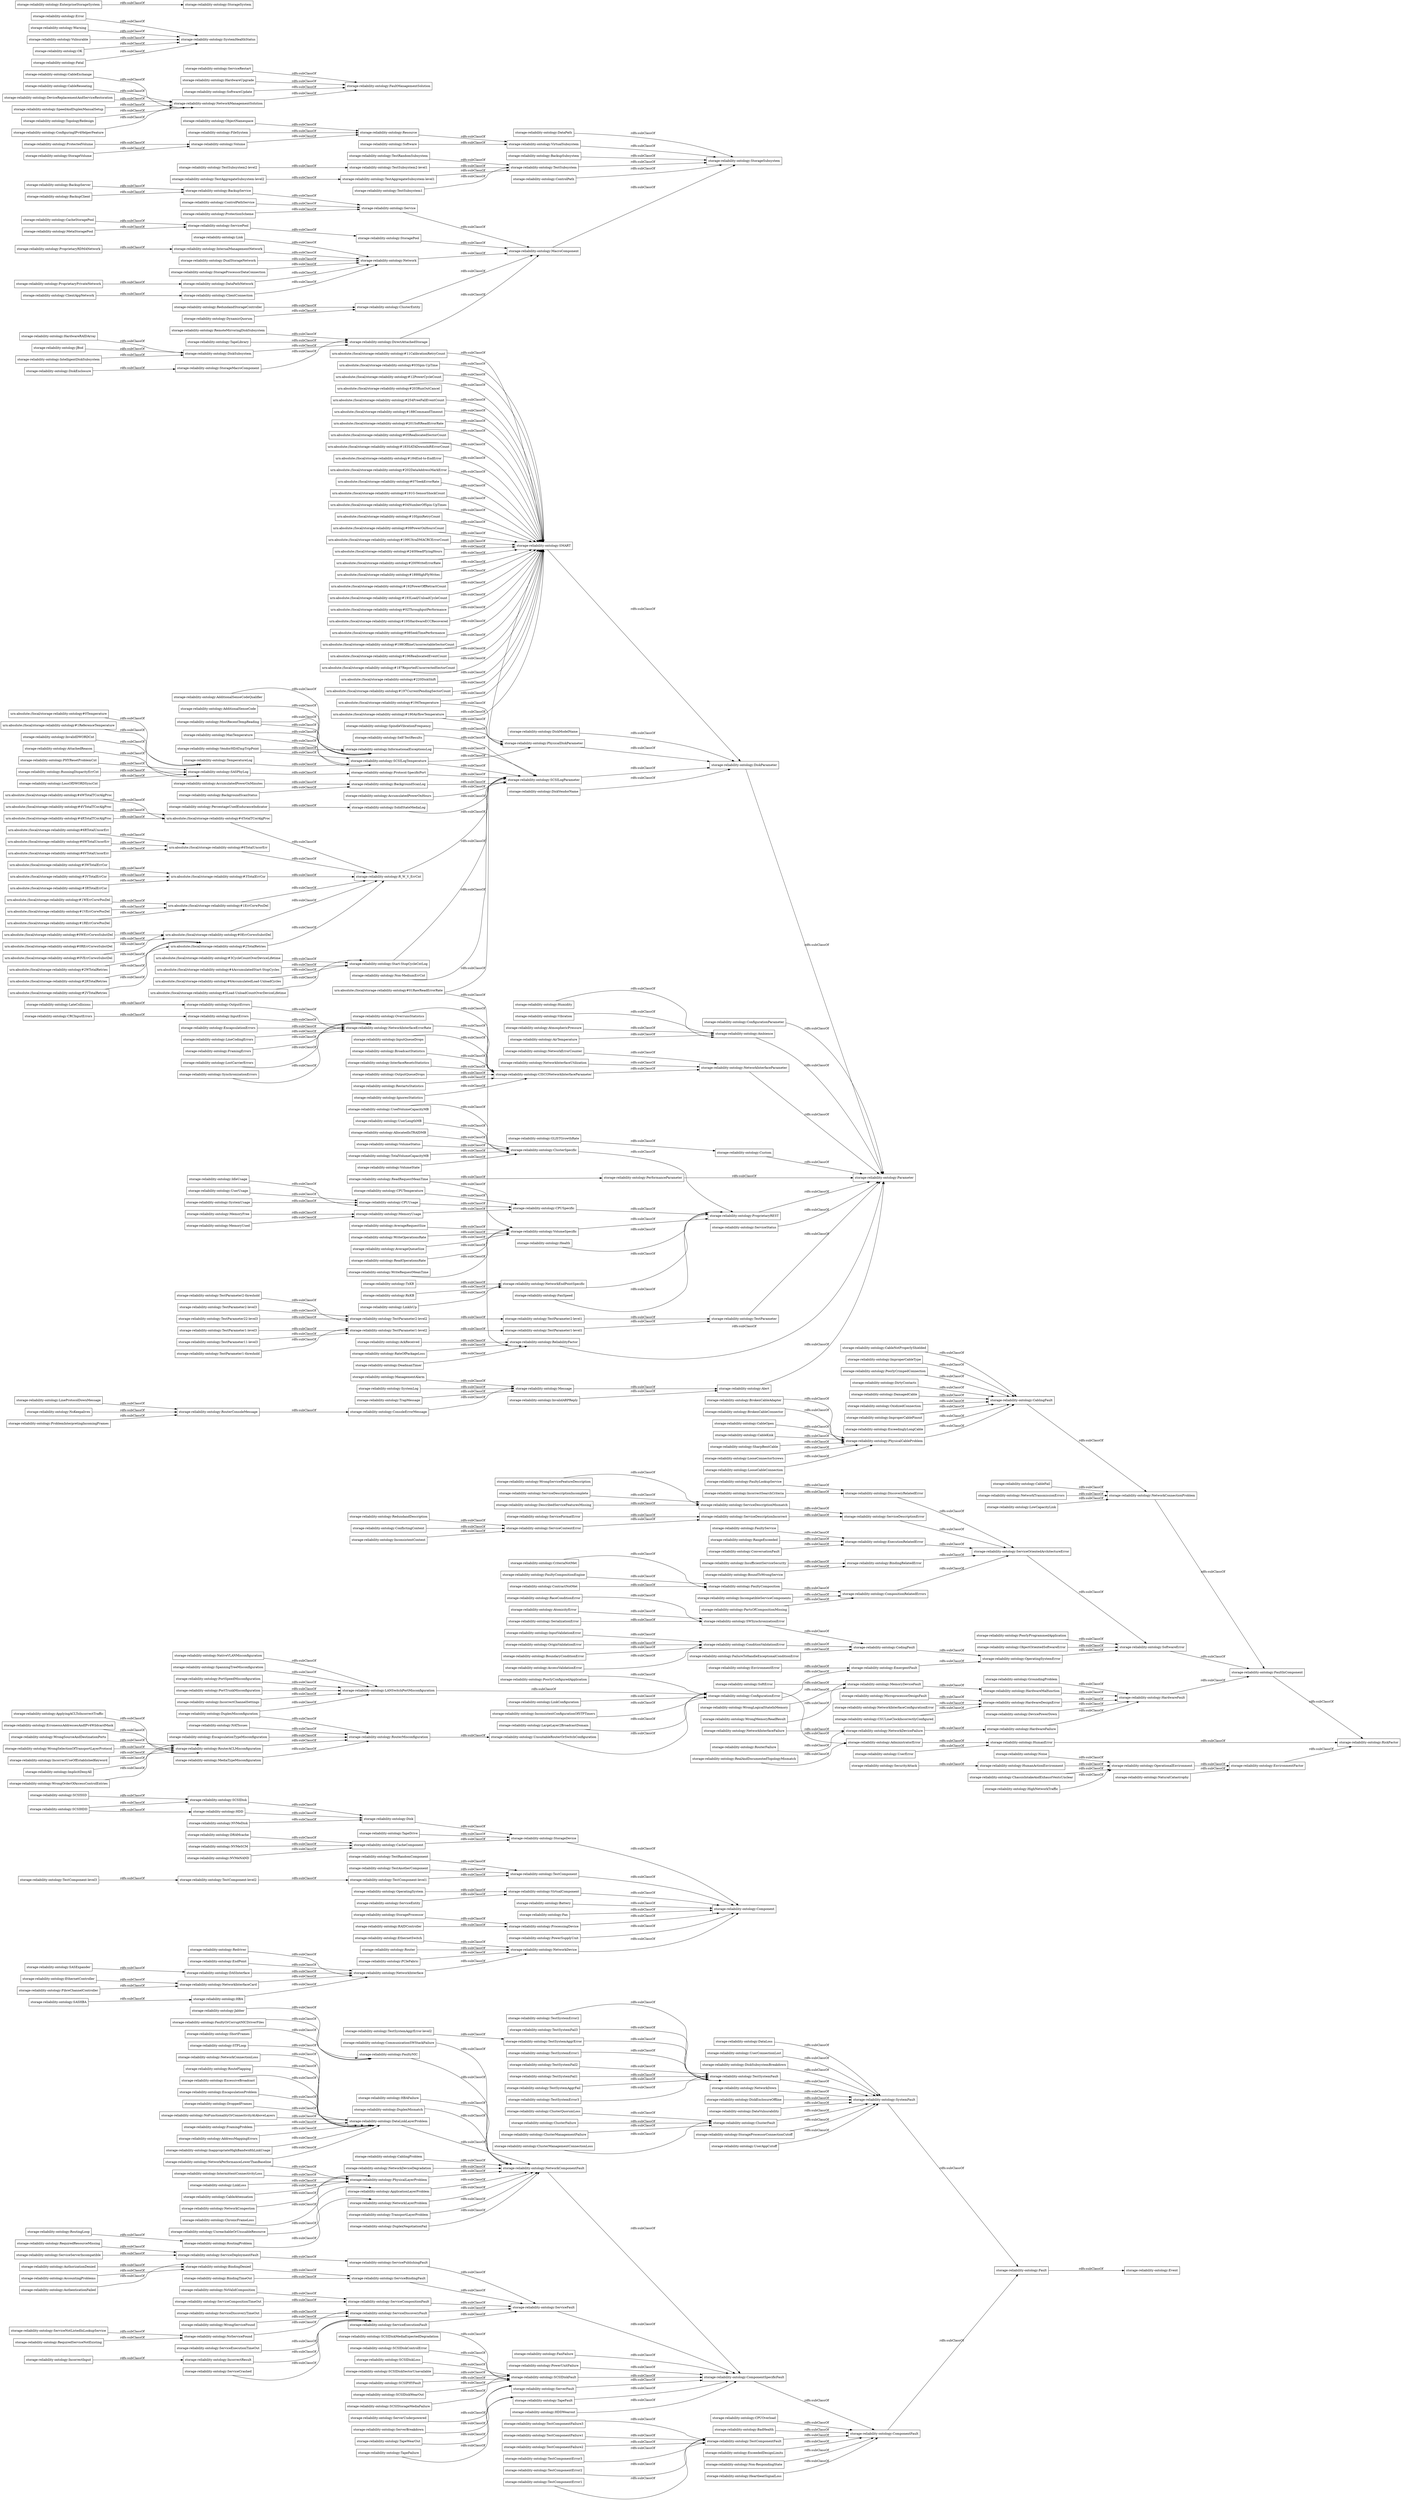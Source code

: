 digraph ar2dtool_diagram { 
rankdir=LR;
size="1000"
node [shape = rectangle, color="black"]; "storage-reliability-ontology:ServiceExecutionTimeOut" "storage-reliability-ontology:HBA" "storage-reliability-ontology:AddressMappingErrors" "storage-reliability-ontology:NetworkDeviceDegradation" "storage-reliability-ontology:ServiceServerIncompatible" "storage-reliability-ontology:ServiceFault" "storage-reliability-ontology:CompositionRelatedErrors" "storage-reliability-ontology:PhysicalLayerProblem" "urn:absolute://local/storage-reliability-ontology#194Temperature" "storage-reliability-ontology:StorageMacroComponent" "storage-reliability-ontology:LineProtocolDownMessage" "storage-reliability-ontology:NaturalCatastrophy" "storage-reliability-ontology:TestParameter2-level2" "storage-reliability-ontology:InappropriateHighBandwidthLinkUsage" "urn:absolute://local/storage-reliability-ontology#12PowerCycleCount" "storage-reliability-ontology:ServerUnderpowered" "storage-reliability-ontology:OverrunsStatistics" "storage-reliability-ontology:RedundandStorageController" "storage-reliability-ontology:RoutingProblem" "storage-reliability-ontology:SpindleVibrationFrequency" "storage-reliability-ontology:DiskEnclosure" "urn:absolute://local/storage-reliability-ontology#0Temperature" "storage-reliability-ontology:Self-TestResults" "storage-reliability-ontology:ImproperCablePinout" "storage-reliability-ontology:TestComponentFailure1" "storage-reliability-ontology:AckReceived" "storage-reliability-ontology:ExceedinglyLongCable" "storage-reliability-ontology:FaultInComponent" "storage-reliability-ontology:NetworkInterfaceErrorRate" "storage-reliability-ontology:DataPath" "storage-reliability-ontology:AverageQueueSize" "storage-reliability-ontology:Link" "storage-reliability-ontology:StorageDevice" "storage-reliability-ontology:EncapsulationTypeMisconfiguration" "storage-reliability-ontology:Service" "storage-reliability-ontology:SCSILogTemperature" "storage-reliability-ontology:NetworkDeviceFailure" "urn:absolute://local/storage-reliability-ontology#203RunOutCancel" "storage-reliability-ontology:Redriver" "storage-reliability-ontology:VolumeStatus" "storage-reliability-ontology:AuthorizationDenied" "urn:absolute://local/storage-reliability-ontology#1ReferenceTemperature" "storage-reliability-ontology:TestSystemError1" "storage-reliability-ontology:PHYResetProblemCnt" "storage-reliability-ontology:PhysicalCableProblem" "storage-reliability-ontology:RouterACLMisconfiguration" "storage-reliability-ontology:TestComponent" "urn:absolute://local/storage-reliability-ontology#254FreeFallEventCount" "storage-reliability-ontology:VirtualSubsystem" "storage-reliability-ontology:HardwareRAIDArray" "storage-reliability-ontology:IncompatibleServiceComponents" "storage-reliability-ontology:TestParameter1-level3" "storage-reliability-ontology:LinkLoss" "storage-reliability-ontology:PoorlyConfiguredApplication" "storage-reliability-ontology:ExceededDesignLimits" "urn:absolute://local/storage-reliability-ontology#2TotalRetries" "storage-reliability-ontology:VirtualComponent" "storage-reliability-ontology:DiskModelName" "storage-reliability-ontology:InputQueueDrops" "storage-reliability-ontology:TestRandomSubsystem" "storage-reliability-ontology:TestParameter11-level3" "urn:absolute://local/storage-reliability-ontology#188CommandTimeout" "storage-reliability-ontology:ConditionValidationError" "storage-reliability-ontology:NetworkManagementSolution" "storage-reliability-ontology:TestRandomComponent" "storage-reliability-ontology:ServiceDescriptionIncorrect" "storage-reliability-ontology:MostRecentTempReading" "storage-reliability-ontology:STPLoop" "storage-reliability-ontology:TotalVolumeCapacityMB" "storage-reliability-ontology:HumanActionEnvironment" "storage-reliability-ontology:DRAMcache" "urn:absolute://local/storage-reliability-ontology#4TotalTCorAlgProc" "storage-reliability-ontology:JBod" "storage-reliability-ontology:CableKink" "storage-reliability-ontology:ManagementAlarm" "storage-reliability-ontology:LANSwitchPortMisconfiguration" "storage-reliability-ontology:MemoryUsed" "storage-reliability-ontology:RunningDisparityErrCnt" "urn:absolute://local/storage-reliability-ontology#201SoftReadErrorRate" "storage-reliability-ontology:HardwareMalfunction" "storage-reliability-ontology:ReadOperationsRate" "storage-reliability-ontology:EthernetSwitch" "storage-reliability-ontology:TestComponent-level2" "storage-reliability-ontology:DevicePowerDown" "storage-reliability-ontology:StoragePool" "storage-reliability-ontology:VolumeState" "storage-reliability-ontology:SystemFault" "storage-reliability-ontology:BoundaryConditionError" "storage-reliability-ontology:PowerUnitFailure" "urn:absolute://local/storage-reliability-ontology#3RTotalErrCor" "storage-reliability-ontology:TestParameter2-threshold" "storage-reliability-ontology:BroadcastStatistics" "storage-reliability-ontology:EndPoint" "storage-reliability-ontology:ServerBreakdown" "storage-reliability-ontology:OutputErrors" "storage-reliability-ontology:TestSystemFail2" "storage-reliability-ontology:ServerFault" "storage-reliability-ontology:FailureToHandleExceptionalConditionError" "storage-reliability-ontology:IncorrectChannelSettings" "storage-reliability-ontology:EnvironmentFactor" "storage-reliability-ontology:AdditionalSenseCodeQualifier" "storage-reliability-ontology:NoKeepalives" "urn:absolute://local/storage-reliability-ontology#05ReallocatedSectorCount" "storage-reliability-ontology:NetworkConnectionLoss" "storage-reliability-ontology:RouteFlapping" "storage-reliability-ontology:MemoryUsage" "storage-reliability-ontology:RouterFailure" "storage-reliability-ontology:SecurityAttack" "storage-reliability-ontology:WrongServiceFeatureDescription" "storage-reliability-ontology:SASPhyLog" "storage-reliability-ontology:IdleUsage" "storage-reliability-ontology:NetworkTransmissionErrors" "storage-reliability-ontology:Message" "storage-reliability-ontology:TapeFailure" "storage-reliability-ontology:NativeVLANMisconfiguration" "storage-reliability-ontology:IncorrectSearchCriteria" "storage-reliability-ontology:InternalManagementNetwork" "storage-reliability-ontology:NetworkConnectionProblem" "storage-reliability-ontology:CPUTemperature" "storage-reliability-ontology:SharpBentCable" "storage-reliability-ontology:RouterMisconfiguration" "storage-reliability-ontology:OperatingSystem" "storage-reliability-ontology:DualStorageNetwork" "storage-reliability-ontology:LooseConnectorScrews" "storage-reliability-ontology:PerformanceParameter" "storage-reliability-ontology:ServiceCompositionFault" "storage-reliability-ontology:LinkIsUp" "storage-reliability-ontology:TestAnotherComponent" "storage-reliability-ontology:StorageProcessorConnectionCutoff" "storage-reliability-ontology:ServicePool" "storage-reliability-ontology:RequiredServiceNotExisting" "storage-reliability-ontology:SCSIDiskFault" "storage-reliability-ontology:AtomicityError" "urn:absolute://local/storage-reliability-ontology#6TotalUncorErr" "storage-reliability-ontology:NoValidComposition" "storage-reliability-ontology:InputErrors" "storage-reliability-ontology:AccumulatedPowerOnHours" "storage-reliability-ontology:BackupService" "storage-reliability-ontology:UserAppCutoff" "storage-reliability-ontology:MediaTypeMisconfiguration" "storage-reliability-ontology:EthernetController" "storage-reliability-ontology:OperationalEnvironment" "urn:absolute://local/storage-reliability-ontology#183SATADownshiftErrorCount" "storage-reliability-ontology:ApplicationLayerProblem" "storage-reliability-ontology:SCSIDisk" "storage-reliability-ontology:CableExchange" "storage-reliability-ontology:ApplyingACLToIncorrectTraffic" "storage-reliability-ontology:FaultyCompositionEngine" "storage-reliability-ontology:Disk" "storage-reliability-ontology:HDDWearout" "storage-reliability-ontology:TestParameter1-level2" "urn:absolute://local/storage-reliability-ontology#2VTotalRetries" "storage-reliability-ontology:ConfigurationParameter" "storage-reliability-ontology:ExcessiveBroadcast" "storage-reliability-ontology:ObjectNamespace" "storage-reliability-ontology:UserUsage" "storage-reliability-ontology:NetworkDevice" "storage-reliability-ontology:ClusterManagementConnectionLoss" "storage-reliability-ontology:ClusterQuorumLoss" "storage-reliability-ontology:CRCInputErrors" "urn:absolute://local/storage-reliability-ontology#184End-to-EndError" "storage-reliability-ontology:SMART" "storage-reliability-ontology:Humidity" "urn:absolute://local/storage-reliability-ontology#202DataAddressMarkError" "storage-reliability-ontology:InterfaceResetsStatistics" "storage-reliability-ontology:SCSIStorageMediaFailure" "storage-reliability-ontology:CableAttenuation" "storage-reliability-ontology:ErroneousAddressesAndIPv4WildcardMask" "storage-reliability-ontology:WrongSourceAndDestinationPorts" "storage-reliability-ontology:Non-RespondingState" "storage-reliability-ontology:ServicePublishingFault" "storage-reliability-ontology:DiskParameter" "storage-reliability-ontology:StorageProcessorDataConnection" "storage-reliability-ontology:ClusterFailure" "storage-reliability-ontology:Fault" "storage-reliability-ontology:LooseCableConnection" "storage-reliability-ontology:RequiredResourceMissing" "urn:absolute://local/storage-reliability-ontology#07SeekErrorRate" "storage-reliability-ontology:InformationalExceptionsLog" "storage-reliability-ontology:CableNotProperlyShielded" "urn:absolute://local/storage-reliability-ontology#191G-SensorShockCount" "urn:absolute://local/storage-reliability-ontology#190AirflowTemperature" "urn:absolute://local/storage-reliability-ontology#04NumberOfSpin-UpTimes" "storage-reliability-ontology:SpanningTreeMisconfiguration" "storage-reliability-ontology:PortSpeedMisconfiguration" "storage-reliability-ontology:Error" "urn:absolute://local/storage-reliability-ontology#4RTotalTCorAlgProc" "storage-reliability-ontology:ServiceDeploymentFault" "storage-reliability-ontology:Vibration" "storage-reliability-ontology:SCSISSD" "storage-reliability-ontology:GLISTGrowthRate" "storage-reliability-ontology:EncapsulationErrors" "storage-reliability-ontology:Component" "storage-reliability-ontology:AccumulatedPowerOnMinutes" "storage-reliability-ontology:AdministratorError" "storage-reliability-ontology:ChassisIntakeAndExhaustVentsUnclear" "storage-reliability-ontology:Parameter" "storage-reliability-ontology:RealAndDocumentedTopologyMismatch" "storage-reliability-ontology:TestParameter2-level3" "storage-reliability-ontology:LineCodingErrors" "storage-reliability-ontology:ControlPathService" "storage-reliability-ontology:ServiceDiscoveryTimeOut" "storage-reliability-ontology:ServiceRestart" "storage-reliability-ontology:ObjectOrientedSoftwareError" "storage-reliability-ontology:PhysicalDiskParameter" "storage-reliability-ontology:TestAggregateSubsystem-level2" "storage-reliability-ontology:TestParameter22-level3" "storage-reliability-ontology:WriteRequestMeanTime" "storage-reliability-ontology:UnreachableOrUnusableResource" "storage-reliability-ontology:TestComponentFailure2" "storage-reliability-ontology:Network" "storage-reliability-ontology:WrongLogicalStateInMemory" "storage-reliability-ontology:TestComponentError3" "storage-reliability-ontology:RiskFactor" "urn:absolute://local/storage-reliability-ontology#10SpinRetryCount" "storage-reliability-ontology:VendorHDATmpTripPoint" "storage-reliability-ontology:ServiceBindingFault" "storage-reliability-ontology:ContractNotMet" "storage-reliability-ontology:TransportLayerProblem" "storage-reliability-ontology:SASHBA" "storage-reliability-ontology:ConfigurationError" "storage-reliability-ontology:RouterConsoleMessage" "storage-reliability-ontology:FramingErrors" "urn:absolute://local/storage-reliability-ontology#2WTotalRetries" "storage-reliability-ontology:TestSystemAggrError" "storage-reliability-ontology:HeartbeatSignalLoss" "storage-reliability-ontology:AccessValidationError" "storage-reliability-ontology:MaxTemperature" "storage-reliability-ontology:Ambience" "storage-reliability-ontology:Non-MediumErrCnt" "storage-reliability-ontology:HardwareDesignError" "storage-reliability-ontology:BackupServer" "storage-reliability-ontology:EmergentFault" "storage-reliability-ontology:GroundingProblem" "storage-reliability-ontology:TestComponentError2" "storage-reliability-ontology:DataLoss" "storage-reliability-ontology:WrongMemoryReadResult" "storage-reliability-ontology:FileSystem" "storage-reliability-ontology:WrongSelectionOfTransportLayerProtocol" "storage-reliability-ontology:UserConnectionLost" "storage-reliability-ontology:ClusterManagementFailure" "storage-reliability-ontology:BoundToWrongService" "storage-reliability-ontology:BrokenCableAdapter" "storage-reliability-ontology:R_W_V_ErrCnt" "urn:absolute://local/storage-reliability-ontology#3CycleCountOverDeviceLifetime" "storage-reliability-ontology:ReadRequestMeanTime" "storage-reliability-ontology:NetworkEndPointSpecific" "urn:absolute://local/storage-reliability-ontology#0VErrCorwoSubstDel" "storage-reliability-ontology:TestParameter2-level1" "storage-reliability-ontology:SystemUsage" "storage-reliability-ontology:AccountingProblems" "storage-reliability-ontology:DuplexMisconfiguration" "storage-reliability-ontology:Warning" "storage-reliability-ontology:Jabber" "urn:absolute://local/storage-reliability-ontology#6AccumulatedLoad-UnloadCycles" "storage-reliability-ontology:ImproperCableType" "storage-reliability-ontology:PartsOfCompositionMissing" "storage-reliability-ontology:NetworkInterfaceParameter" "storage-reliability-ontology:SCSIHDD" "storage-reliability-ontology:TxKB" "storage-reliability-ontology:SCSIDiskMediaExpectedDegradation" "urn:absolute://local/storage-reliability-ontology#3WTotalErrCor" "storage-reliability-ontology:TestComponent-level1" "storage-reliability-ontology:SerializationError" "storage-reliability-ontology:OperatingSystemError" "storage-reliability-ontology:Vulnurable" "storage-reliability-ontology:TestSystemAggrError-level2" "storage-reliability-ontology:LowCapacityLink" "storage-reliability-ontology:SystemHealthStatus" "storage-reliability-ontology:Router" "urn:absolute://local/storage-reliability-ontology#0WErrCorwoSubstDel" "storage-reliability-ontology:DuplexNegotiationFail" "storage-reliability-ontology:DiskSubsystemBreakdown" "storage-reliability-ontology:StorageProcessor" "storage-reliability-ontology:Battery" "storage-reliability-ontology:CableReseating" "urn:absolute://local/storage-reliability-ontology#6VTotalUncorErr" "storage-reliability-ontology:CommunicationSWStackFailure" "storage-reliability-ontology:LateCollisions" "storage-reliability-ontology:WrongServiceFound" "storage-reliability-ontology:FanSpeed" "storage-reliability-ontology:SCSIDiskControlError" "storage-reliability-ontology:RaceConditionError" "storage-reliability-ontology:RxKB" "storage-reliability-ontology:EnvironmentError" "storage-reliability-ontology:PoorlyCrimpedConnection" "urn:absolute://local/storage-reliability-ontology#09PowerOnHoursCount" "storage-reliability-ontology:HumanError" "storage-reliability-ontology:ServiceFormatError" "storage-reliability-ontology:TemperatureLog" "storage-reliability-ontology:ComponentSpecificFault" "storage-reliability-ontology:DataPathNetwork" "storage-reliability-ontology:DeviceReplacementAndServiceRestoration" "storage-reliability-ontology:SCSILogParameter" "storage-reliability-ontology:PCIeFabric" "storage-reliability-ontology:TestSystemFail1" "storage-reliability-ontology:RateOfPackageLoss" "storage-reliability-ontology:TestSubsystem2-level2" "storage-reliability-ontology:HardwareUpgrade" "storage-reliability-ontology:SoftwareUpdate" "storage-reliability-ontology:EncapsulationProblem" "storage-reliability-ontology:Custom" "storage-reliability-ontology:NetworkLayerProblem" "storage-reliability-ontology:TapeFault" "storage-reliability-ontology:IncorrectInput" "storage-reliability-ontology:ClientConnection" "storage-reliability-ontology:NetworkInterfaceFailure" "storage-reliability-ontology:CriteriaNotMet" "storage-reliability-ontology:BackupSubsystem" "storage-reliability-ontology:ProprietaryREST" "storage-reliability-ontology:SystemLog" "urn:absolute://local/storage-reliability-ontology#199UltraDMACRCErrorCount" "storage-reliability-ontology:TestComponentFault" "storage-reliability-ontology:ServiceDescriptionIncomplete" "storage-reliability-ontology:CPUOverload" "storage-reliability-ontology:ClusterSpecific" "urn:absolute://local/storage-reliability-ontology#3VTotalErrCor" "urn:absolute://local/storage-reliability-ontology#240HeadFlyingHours" "urn:absolute://local/storage-reliability-ontology#200WriteErrorRate" "storage-reliability-ontology:ServiceStatus" "storage-reliability-ontology:NVMeSCM" "urn:absolute://local/storage-reliability-ontology#189HighFlyWrites" "storage-reliability-ontology:CacheStoragePool" "storage-reliability-ontology:HighNetworkTraffic" "storage-reliability-ontology:SCSIDiskLoss" "storage-reliability-ontology:TestSubsystem2-level1" "urn:absolute://local/storage-reliability-ontology#0RErrCorwoSubstDel" "storage-reliability-ontology:CISCONetworkInterfaceParameter" "storage-reliability-ontology:RemoteMirroringDiskSubsystem" "storage-reliability-ontology:DiscoveryRelatedError" "storage-reliability-ontology:FaultyOrCorruptNICDriverFiles" "storage-reliability-ontology:Start-StopCycleCntLog" "storage-reliability-ontology:SoftwareError" "storage-reliability-ontology:DirectAttachedStorage" "storage-reliability-ontology:InconsistentContent" "storage-reliability-ontology:VolumeSpecific" "storage-reliability-ontology:NetworkInterfaceUtilization" "storage-reliability-ontology:OK" "storage-reliability-ontology:TapeLibrary" "storage-reliability-ontology:ServiceDescriptionMismatch" "storage-reliability-ontology:Protocol-SpecificPort" "storage-reliability-ontology:SCSIDiskSectorUnavailable" "storage-reliability-ontology:TestSystemAggrFail" "storage-reliability-ontology:BrokenCableConnector" "storage-reliability-ontology:ClusterEntity" "storage-reliability-ontology:IncorrectUseOfEstablishedKeyword" "storage-reliability-ontology:NetworkErrorCounter" "storage-reliability-ontology:RangeExceeded" "storage-reliability-ontology:LinkConfiguration" "storage-reliability-ontology:CodingFault" "storage-reliability-ontology:DirtyContacts" "urn:absolute://local/storage-reliability-ontology#5Load-UnloadCountOverDeviceLifetime" "storage-reliability-ontology:BackgroundScanStatus" "storage-reliability-ontology:TestParameter1-level1" "storage-reliability-ontology:StorageSubsystem" "storage-reliability-ontology:AuthenticationFailed" "storage-reliability-ontology:DeadmanTimer" "storage-reliability-ontology:TestParameter" "storage-reliability-ontology:SpeedAndDuplexManualSetup" "storage-reliability-ontology:ServiceOrientedArchitectureError" "storage-reliability-ontology:OutputQueueDrops" "storage-reliability-ontology:HardwareFault" "storage-reliability-ontology:EnterpriseStorageSystem" "storage-reliability-ontology:HDD" "urn:absolute://local/storage-reliability-ontology#4WTotalTCorAlgProc" "storage-reliability-ontology:Resource" "storage-reliability-ontology:ProprietaryPrivateNetwork" "storage-reliability-ontology:TestSubsystem" "storage-reliability-ontology:TestSystemError3" "storage-reliability-ontology:DiskSubsystem" "urn:absolute://local/storage-reliability-ontology#192PowerOffRetractCount" "storage-reliability-ontology:LossOfDWORDSyncCnt" "urn:absolute://local/storage-reliability-ontology#3TotalErrCor" "storage-reliability-ontology:DASInterface" "storage-reliability-ontology:IntelligentDiskSubsystem" "storage-reliability-ontology:Health" "storage-reliability-ontology:CPUUsage" "storage-reliability-ontology:LostCarrierErrors" "storage-reliability-ontology:Fan" "urn:absolute://local/storage-reliability-ontology#193Load/UnloadCycleCount" "storage-reliability-ontology:RAIDController" "urn:absolute://local/storage-reliability-ontology#02ThroughputPerformance" "storage-reliability-ontology:InsufficientServiceSecurity" "storage-reliability-ontology:TestSystemError2" "urn:absolute://local/storage-reliability-ontology#01RawReadErrorRate" "storage-reliability-ontology:InconsistentConfigurationOfSTPTimers" "storage-reliability-ontology:ImplicitDenyAll" "storage-reliability-ontology:MemoryFree" "storage-reliability-ontology:ServiceNotListedInLookupService" "storage-reliability-ontology:ServiceExecutionFault" "storage-reliability-ontology:DiskVendorName" "storage-reliability-ontology:InputValidationError" "storage-reliability-ontology:NVMeNAND" "storage-reliability-ontology:FaultyComposition" "storage-reliability-ontology:NetworkInterfaceCard" "storage-reliability-ontology:NetworkInterface" "storage-reliability-ontology:ServiceContentError" "urn:absolute://local/storage-reliability-ontology#4VTotalTCorAlgProc" "storage-reliability-ontology:ClusterFault" "storage-reliability-ontology:RestartsStatistics" "urn:absolute://local/storage-reliability-ontology#195HardwareECCRecovered" "storage-reliability-ontology:TestSystemFail3" "storage-reliability-ontology:AtmosphericPressure" "storage-reliability-ontology:RoutingLoop" "storage-reliability-ontology:SoftError" "storage-reliability-ontology:TestAggregateSubsystem-level1" "storage-reliability-ontology:NetworkComponentFault" "storage-reliability-ontology:SynchronizationErrors" "storage-reliability-ontology:BackgroundScanLog" "storage-reliability-ontology:FibreChannelController" "storage-reliability-ontology:WrongOrderOfAccessControlEntries" "urn:absolute://local/storage-reliability-ontology#6RTotalUncorErr" "storage-reliability-ontology:SCSIPHYFault" "storage-reliability-ontology:NetworkPerformanceLowerThanBaseline" "urn:absolute://local/storage-reliability-ontology#08SeekTimePerformance" "storage-reliability-ontology:HardwareFailure" "storage-reliability-ontology:ControlPath" "storage-reliability-ontology:UserError" "storage-reliability-ontology:TopologyRedesign" "storage-reliability-ontology:InvalidDWORDCnt" "urn:absolute://local/storage-reliability-ontology#198OfflineUncorrectableSectorCount" "urn:absolute://local/storage-reliability-ontology#2RTotalRetries" "storage-reliability-ontology:ProprietaryRDMANetwork" "storage-reliability-ontology:IntermittentConnectivityLoss" "storage-reliability-ontology:DamagedCable" "storage-reliability-ontology:SCSIDiskWearOut" "storage-reliability-ontology:TapeDrive" "storage-reliability-ontology:UsedVolumeCapacityMB" "urn:absolute://local/storage-reliability-ontology#4AccumulatedStart-StopCycles" "storage-reliability-ontology:LargeLayer2BroadcastDomain" "storage-reliability-ontology:ConfiguringIPv4HelperFeature" "storage-reliability-ontology:ServiceCompositionTimeOut" "storage-reliability-ontology:ReliabilityFactor" "storage-reliability-ontology:NetworkDown" "storage-reliability-ontology:AttachedReason" "storage-reliability-ontology:DynamicQuorum" "storage-reliability-ontology:BackupClient" "storage-reliability-ontology:CacheComponent" "storage-reliability-ontology:RedundandDescription" "storage-reliability-ontology:TestComponent-level3" "storage-reliability-ontology:ConversationFault" "storage-reliability-ontology:TestComponentError1" "storage-reliability-ontology:HBAFailure" "storage-reliability-ontology:AverageRequestSize" "urn:absolute://local/storage-reliability-ontology#196ReallocatedEventCount" "storage-reliability-ontology:UnsuitableRouterOrSwitchConfiguration" "storage-reliability-ontology:NATIssues" "storage-reliability-ontology:ConflictingContent" "storage-reliability-ontology:ProtectedVolume" "storage-reliability-ontology:Fatal" "storage-reliability-ontology:NetworkInterfaceConfigurationError" "storage-reliability-ontology:PortTrunkMisconfiguration" "urn:absolute://local/storage-reliability-ontology#187ReportedUncorrectedSectorCount" "storage-reliability-ontology:CSULineClockIncorrectlyConfigured" "storage-reliability-ontology:TapeWearOut" "storage-reliability-ontology:FaultyNIC" "storage-reliability-ontology:IgnoresStatistics" "storage-reliability-ontology:Noise" "storage-reliability-ontology:MetaStoragePool" "storage-reliability-ontology:DiskEnclosureOffline" "urn:absolute://local/storage-reliability-ontology#1RErrCorwPosDel" "storage-reliability-ontology:DataVulnurability" "storage-reliability-ontology:Volume" "storage-reliability-ontology:Alert" "storage-reliability-ontology:CPUSpecific" "storage-reliability-ontology:MemoryDeviceFault" "storage-reliability-ontology:WriteOperationsRate" "storage-reliability-ontology:BadHealth" "storage-reliability-ontology:FaultyService" "storage-reliability-ontology:NetworkCongestion" "storage-reliability-ontology:CablingFault" "storage-reliability-ontology:OxidizedConnection" "storage-reliability-ontology:UserLengthMB" "storage-reliability-ontology:FaultManagementSolution" "storage-reliability-ontology:Event" "storage-reliability-ontology:TestSubsystem1" "storage-reliability-ontology:TestParameter1-threshold" "storage-reliability-ontology:AirTemperature" "storage-reliability-ontology:IncorrectResult" "storage-reliability-ontology:ShortFrames" "storage-reliability-ontology:ClientAppNetwork" "storage-reliability-ontology:Software" "storage-reliability-ontology:InvalidARPReply" "storage-reliability-ontology:ProtectionScheme" "storage-reliability-ontology:ServiceEntity" "storage-reliability-ontology:ChronicFrameLoss" "storage-reliability-ontology:BindingTimeOut" "storage-reliability-ontology:BindingDenied" "storage-reliability-ontology:PercentageUsedEnduranceIndicator" "storage-reliability-ontology:ServiceDescriptionError" "urn:absolute://local/storage-reliability-ontology#220DiskShift" "urn:absolute://local/storage-reliability-ontology#197CurrentPendingSectorCount" "urn:absolute://local/storage-reliability-ontology#11CalibrationRetryCount" "storage-reliability-ontology:ComponentFault" "storage-reliability-ontology:ServiceDiscoveryFault" "storage-reliability-ontology:OriginValidationError" "storage-reliability-ontology:SASExpander" "storage-reliability-ontology:MicroprocessorDesignFault" "storage-reliability-ontology:AllocatedInTRAIDMB" "storage-reliability-ontology:TrapMessage" "storage-reliability-ontology:AdditionalSenseCode" "urn:absolute://local/storage-reliability-ontology#03Spin-UpTime" "storage-reliability-ontology:DescribedServiceFeaturesMissing" "urn:absolute://local/storage-reliability-ontology#6WTotalUncorErr" "storage-reliability-ontology:ProcessingDevice" "storage-reliability-ontology:StorageVolume" "storage-reliability-ontology:NVMeDisk" "urn:absolute://local/storage-reliability-ontology#1ErrCorwPosDel" "storage-reliability-ontology:TestComponentFailure3" "storage-reliability-ontology:DroppedFrames" "urn:absolute://local/storage-reliability-ontology#1WErrCorwPosDel" "storage-reliability-ontology:PowerSupplyUnit" "storage-reliability-ontology:MacroComponent" "storage-reliability-ontology:TestSystemFault" "urn:absolute://local/storage-reliability-ontology#1VErrCorwPosDel" "storage-reliability-ontology:DuplexMismatch" "storage-reliability-ontology:SWSynchronizationError" "urn:absolute://local/storage-reliability-ontology#0ErrCorwoSubstDel" "storage-reliability-ontology:SolidStateMediaLog" "storage-reliability-ontology:StorageSystem" "storage-reliability-ontology:ProblemInterpretingIncomingFrames" "storage-reliability-ontology:CablingProblem" "storage-reliability-ontology:ExecutionRelatedError" "storage-reliability-ontology:FanFailure" "storage-reliability-ontology:ServiceCrashed" "storage-reliability-ontology:NoFunctionalityOrConnectivityAtAboveLayers" "storage-reliability-ontology:DataLinkLayerProblem" "storage-reliability-ontology:NoServiceFound" "storage-reliability-ontology:ConsoleErrorMessage" "storage-reliability-ontology:FramingProblem" "storage-reliability-ontology:CableOpen" "storage-reliability-ontology:FaultyLookupService" "storage-reliability-ontology:PoorlyProgrammedApplication" "storage-reliability-ontology:BindingRelatedError" "storage-reliability-ontology:CableFail" ; /*classes style*/
	"storage-reliability-ontology:MediaTypeMisconfiguration" -> "storage-reliability-ontology:RouterMisconfiguration" [ label = "rdfs:subClassOf" ];
	"storage-reliability-ontology:InsufficientServiceSecurity" -> "storage-reliability-ontology:BindingRelatedError" [ label = "rdfs:subClassOf" ];
	"storage-reliability-ontology:OverrunsStatistics" -> "storage-reliability-ontology:CISCONetworkInterfaceParameter" [ label = "rdfs:subClassOf" ];
	"storage-reliability-ontology:NVMeDisk" -> "storage-reliability-ontology:Disk" [ label = "rdfs:subClassOf" ];
	"storage-reliability-ontology:VirtualComponent" -> "storage-reliability-ontology:Component" [ label = "rdfs:subClassOf" ];
	"urn:absolute://local/storage-reliability-ontology#3WTotalErrCor" -> "urn:absolute://local/storage-reliability-ontology#3TotalErrCor" [ label = "rdfs:subClassOf" ];
	"storage-reliability-ontology:TestComponentFault" -> "storage-reliability-ontology:ComponentFault" [ label = "rdfs:subClassOf" ];
	"storage-reliability-ontology:FaultyNIC" -> "storage-reliability-ontology:NetworkComponentFault" [ label = "rdfs:subClassOf" ];
	"storage-reliability-ontology:AirTemperature" -> "storage-reliability-ontology:Ambience" [ label = "rdfs:subClassOf" ];
	"storage-reliability-ontology:NetworkDeviceFailure" -> "storage-reliability-ontology:HardwareFailure" [ label = "rdfs:subClassOf" ];
	"storage-reliability-ontology:ProprietaryRDMANetwork" -> "storage-reliability-ontology:InternalManagementNetwork" [ label = "rdfs:subClassOf" ];
	"storage-reliability-ontology:Non-RespondingState" -> "storage-reliability-ontology:ComponentFault" [ label = "rdfs:subClassOf" ];
	"storage-reliability-ontology:FibreChannelController" -> "storage-reliability-ontology:NetworkInterfaceCard" [ label = "rdfs:subClassOf" ];
	"storage-reliability-ontology:EnterpriseStorageSystem" -> "storage-reliability-ontology:StorageSystem" [ label = "rdfs:subClassOf" ];
	"storage-reliability-ontology:LinkIsUp" -> "storage-reliability-ontology:NetworkEndPointSpecific" [ label = "rdfs:subClassOf" ];
	"storage-reliability-ontology:FramingProblem" -> "storage-reliability-ontology:DataLinkLayerProblem" [ label = "rdfs:subClassOf" ];
	"storage-reliability-ontology:HBA" -> "storage-reliability-ontology:NetworkInterface" [ label = "rdfs:subClassOf" ];
	"storage-reliability-ontology:ClientAppNetwork" -> "storage-reliability-ontology:ClientConnection" [ label = "rdfs:subClassOf" ];
	"urn:absolute://local/storage-reliability-ontology#11CalibrationRetryCount" -> "storage-reliability-ontology:SMART" [ label = "rdfs:subClassOf" ];
	"urn:absolute://local/storage-reliability-ontology#1RErrCorwPosDel" -> "urn:absolute://local/storage-reliability-ontology#1ErrCorwPosDel" [ label = "rdfs:subClassOf" ];
	"storage-reliability-ontology:ServiceNotListedInLookupService" -> "storage-reliability-ontology:NoServiceFound" [ label = "rdfs:subClassOf" ];
	"storage-reliability-ontology:PortSpeedMisconfiguration" -> "storage-reliability-ontology:LANSwitchPortMisconfiguration" [ label = "rdfs:subClassOf" ];
	"urn:absolute://local/storage-reliability-ontology#196ReallocatedEventCount" -> "storage-reliability-ontology:SMART" [ label = "rdfs:subClassOf" ];
	"storage-reliability-ontology:InvalidDWORDCnt" -> "storage-reliability-ontology:SASPhyLog" [ label = "rdfs:subClassOf" ];
	"storage-reliability-ontology:TestSystemFail1" -> "storage-reliability-ontology:TestSystemFault" [ label = "rdfs:subClassOf" ];
	"storage-reliability-ontology:NetworkErrorCounter" -> "storage-reliability-ontology:NetworkInterfaceParameter" [ label = "rdfs:subClassOf" ];
	"storage-reliability-ontology:PerformanceParameter" -> "storage-reliability-ontology:Parameter" [ label = "rdfs:subClassOf" ];
	"storage-reliability-ontology:ServerUnderpowered" -> "storage-reliability-ontology:ServerFault" [ label = "rdfs:subClassOf" ];
	"urn:absolute://local/storage-reliability-ontology#5Load-UnloadCountOverDeviceLifetime" -> "storage-reliability-ontology:Start-StopCycleCntLog" [ label = "rdfs:subClassOf" ];
	"urn:absolute://local/storage-reliability-ontology#194Temperature" -> "storage-reliability-ontology:SMART" [ label = "rdfs:subClassOf" ];
	"urn:absolute://local/storage-reliability-ontology#194Temperature" -> "storage-reliability-ontology:PhysicalDiskParameter" [ label = "rdfs:subClassOf" ];
	"urn:absolute://local/storage-reliability-ontology#4TotalTCorAlgProc" -> "storage-reliability-ontology:R_W_V_ErrCnt" [ label = "rdfs:subClassOf" ];
	"storage-reliability-ontology:RouterMisconfiguration" -> "storage-reliability-ontology:UnsuitableRouterOrSwitchConfiguration" [ label = "rdfs:subClassOf" ];
	"storage-reliability-ontology:ServiceStatus" -> "storage-reliability-ontology:Parameter" [ label = "rdfs:subClassOf" ];
	"storage-reliability-ontology:RouteFlapping" -> "storage-reliability-ontology:DataLinkLayerProblem" [ label = "rdfs:subClassOf" ];
	"storage-reliability-ontology:NetworkConnectionProblem" -> "storage-reliability-ontology:FaultInComponent" [ label = "rdfs:subClassOf" ];
	"storage-reliability-ontology:NetworkEndPointSpecific" -> "storage-reliability-ontology:ProprietaryREST" [ label = "rdfs:subClassOf" ];
	"storage-reliability-ontology:SecurityAttack" -> "storage-reliability-ontology:HumanActionEnvironment" [ label = "rdfs:subClassOf" ];
	"storage-reliability-ontology:ServiceFault" -> "storage-reliability-ontology:ComponentSpecificFault" [ label = "rdfs:subClassOf" ];
	"storage-reliability-ontology:GLISTGrowthRate" -> "storage-reliability-ontology:Custom" [ label = "rdfs:subClassOf" ];
	"urn:absolute://local/storage-reliability-ontology#12PowerCycleCount" -> "storage-reliability-ontology:SMART" [ label = "rdfs:subClassOf" ];
	"storage-reliability-ontology:VolumeSpecific" -> "storage-reliability-ontology:ProprietaryREST" [ label = "rdfs:subClassOf" ];
	"storage-reliability-ontology:DataPath" -> "storage-reliability-ontology:StorageSubsystem" [ label = "rdfs:subClassOf" ];
	"storage-reliability-ontology:BackupClient" -> "storage-reliability-ontology:BackupService" [ label = "rdfs:subClassOf" ];
	"storage-reliability-ontology:HardwareMalfunction" -> "storage-reliability-ontology:HardwareFault" [ label = "rdfs:subClassOf" ];
	"storage-reliability-ontology:DeadmanTimer" -> "storage-reliability-ontology:ReliabilityFactor" [ label = "rdfs:subClassOf" ];
	"storage-reliability-ontology:UserAppCutoff" -> "storage-reliability-ontology:SystemFault" [ label = "rdfs:subClassOf" ];
	"storage-reliability-ontology:DuplexMisconfiguration" -> "storage-reliability-ontology:RouterMisconfiguration" [ label = "rdfs:subClassOf" ];
	"storage-reliability-ontology:DuplexMisconfiguration" -> "storage-reliability-ontology:LANSwitchPortMisconfiguration" [ label = "rdfs:subClassOf" ];
	"urn:absolute://local/storage-reliability-ontology#2VTotalRetries" -> "urn:absolute://local/storage-reliability-ontology#2TotalRetries" [ label = "rdfs:subClassOf" ];
	"storage-reliability-ontology:SoftError" -> "storage-reliability-ontology:MemoryDeviceFault" [ label = "rdfs:subClassOf" ];
	"storage-reliability-ontology:TapeLibrary" -> "storage-reliability-ontology:DirectAttachedStorage" [ label = "rdfs:subClassOf" ];
	"storage-reliability-ontology:InternalManagementNetwork" -> "storage-reliability-ontology:Network" [ label = "rdfs:subClassOf" ];
	"storage-reliability-ontology:Protocol-SpecificPort" -> "storage-reliability-ontology:SCSILogParameter" [ label = "rdfs:subClassOf" ];
	"storage-reliability-ontology:StorageProcessor" -> "storage-reliability-ontology:ProcessingDevice" [ label = "rdfs:subClassOf" ];
	"storage-reliability-ontology:ClusterManagementFailure" -> "storage-reliability-ontology:ClusterFault" [ label = "rdfs:subClassOf" ];
	"urn:absolute://local/storage-reliability-ontology#202DataAddressMarkError" -> "storage-reliability-ontology:SMART" [ label = "rdfs:subClassOf" ];
	"storage-reliability-ontology:SCSISSD" -> "storage-reliability-ontology:SCSIDisk" [ label = "rdfs:subClassOf" ];
	"storage-reliability-ontology:DirectAttachedStorage" -> "storage-reliability-ontology:MacroComponent" [ label = "rdfs:subClassOf" ];
	"storage-reliability-ontology:Health" -> "storage-reliability-ontology:ProprietaryREST" [ label = "rdfs:subClassOf" ];
	"storage-reliability-ontology:ServerFault" -> "storage-reliability-ontology:ComponentSpecificFault" [ label = "rdfs:subClassOf" ];
	"storage-reliability-ontology:TestComponentFailure2" -> "storage-reliability-ontology:TestComponentFault" [ label = "rdfs:subClassOf" ];
	"storage-reliability-ontology:NetworkInterfaceFailure" -> "storage-reliability-ontology:NetworkDeviceFailure" [ label = "rdfs:subClassOf" ];
	"storage-reliability-ontology:ServiceExecutionTimeOut" -> "storage-reliability-ontology:ServiceExecutionFault" [ label = "rdfs:subClassOf" ];
	"urn:absolute://local/storage-reliability-ontology#1ErrCorwPosDel" -> "storage-reliability-ontology:R_W_V_ErrCnt" [ label = "rdfs:subClassOf" ];
	"storage-reliability-ontology:LooseConnectorScrews" -> "storage-reliability-ontology:PhysicalCableProblem" [ label = "rdfs:subClassOf" ];
	"storage-reliability-ontology:TestParameter2-level2" -> "storage-reliability-ontology:TestParameter2-level1" [ label = "rdfs:subClassOf" ];
	"storage-reliability-ontology:CSULineClockIncorrectlyConfigured" -> "storage-reliability-ontology:HardwareDesignError" [ label = "rdfs:subClassOf" ];
	"storage-reliability-ontology:Error" -> "storage-reliability-ontology:SystemHealthStatus" [ label = "rdfs:subClassOf" ];
	"storage-reliability-ontology:NetworkLayerProblem" -> "storage-reliability-ontology:NetworkComponentFault" [ label = "rdfs:subClassOf" ];
	"storage-reliability-ontology:LargeLayer2BroadcastDomain" -> "storage-reliability-ontology:ConfigurationError" [ label = "rdfs:subClassOf" ];
	"urn:absolute://local/storage-reliability-ontology#188CommandTimeout" -> "storage-reliability-ontology:SMART" [ label = "rdfs:subClassOf" ];
	"storage-reliability-ontology:WriteRequestMeanTime" -> "storage-reliability-ontology:VolumeSpecific" [ label = "rdfs:subClassOf" ];
	"storage-reliability-ontology:ProtectionScheme" -> "storage-reliability-ontology:Service" [ label = "rdfs:subClassOf" ];
	"storage-reliability-ontology:WrongOrderOfAccessControlEntries" -> "storage-reliability-ontology:RouterACLMisconfiguration" [ label = "rdfs:subClassOf" ];
	"storage-reliability-ontology:FaultyCompositionEngine" -> "storage-reliability-ontology:FaultyComposition" [ label = "rdfs:subClassOf" ];
	"storage-reliability-ontology:PoorlyConfiguredApplication" -> "storage-reliability-ontology:ConfigurationError" [ label = "rdfs:subClassOf" ];
	"storage-reliability-ontology:BadHealth" -> "storage-reliability-ontology:ComponentFault" [ label = "rdfs:subClassOf" ];
	"storage-reliability-ontology:AccumulatedPowerOnHours" -> "storage-reliability-ontology:SCSILogParameter" [ label = "rdfs:subClassOf" ];
	"storage-reliability-ontology:TestComponent-level3" -> "storage-reliability-ontology:TestComponent-level2" [ label = "rdfs:subClassOf" ];
	"storage-reliability-ontology:JBod" -> "storage-reliability-ontology:DiskSubsystem" [ label = "rdfs:subClassOf" ];
	"storage-reliability-ontology:WrongSelectionOfTransportLayerProtocol" -> "storage-reliability-ontology:RouterACLMisconfiguration" [ label = "rdfs:subClassOf" ];
	"storage-reliability-ontology:ServiceDescriptionIncomplete" -> "storage-reliability-ontology:ServiceDescriptionMismatch" [ label = "rdfs:subClassOf" ];
	"storage-reliability-ontology:FailureToHandleExceptionalConditionError" -> "storage-reliability-ontology:CodingFault" [ label = "rdfs:subClassOf" ];
	"storage-reliability-ontology:WrongMemoryReadResult" -> "storage-reliability-ontology:MemoryDeviceFault" [ label = "rdfs:subClassOf" ];
	"storage-reliability-ontology:CompositionRelatedErrors" -> "storage-reliability-ontology:ServiceOrientedArchitectureError" [ label = "rdfs:subClassOf" ];
	"storage-reliability-ontology:AdditionalSenseCodeQualifier" -> "storage-reliability-ontology:InformationalExceptionsLog" [ label = "rdfs:subClassOf" ];
	"urn:absolute://local/storage-reliability-ontology#1VErrCorwPosDel" -> "urn:absolute://local/storage-reliability-ontology#1ErrCorwPosDel" [ label = "rdfs:subClassOf" ];
	"storage-reliability-ontology:Self-TestResults" -> "storage-reliability-ontology:SCSILogParameter" [ label = "rdfs:subClassOf" ];
	"storage-reliability-ontology:TestSubsystem" -> "storage-reliability-ontology:StorageSubsystem" [ label = "rdfs:subClassOf" ];
	"storage-reliability-ontology:StorageVolume" -> "storage-reliability-ontology:Volume" [ label = "rdfs:subClassOf" ];
	"storage-reliability-ontology:HardwareDesignError" -> "storage-reliability-ontology:HardwareFault" [ label = "rdfs:subClassOf" ];
	"storage-reliability-ontology:ServiceCompositionTimeOut" -> "storage-reliability-ontology:ServiceCompositionFault" [ label = "rdfs:subClassOf" ];
	"storage-reliability-ontology:RunningDisparityErrCnt" -> "storage-reliability-ontology:SASPhyLog" [ label = "rdfs:subClassOf" ];
	"storage-reliability-ontology:ProprietaryREST" -> "storage-reliability-ontology:Parameter" [ label = "rdfs:subClassOf" ];
	"storage-reliability-ontology:TestSubsystem2-level2" -> "storage-reliability-ontology:TestSubsystem2-level1" [ label = "rdfs:subClassOf" ];
	"storage-reliability-ontology:HDDWearout" -> "storage-reliability-ontology:ComponentSpecificFault" [ label = "rdfs:subClassOf" ];
	"storage-reliability-ontology:ApplyingACLToIncorrectTraffic" -> "storage-reliability-ontology:RouterACLMisconfiguration" [ label = "rdfs:subClassOf" ];
	"storage-reliability-ontology:TestComponentError1" -> "storage-reliability-ontology:TestComponentFault" [ label = "rdfs:subClassOf" ];
	"storage-reliability-ontology:AttachedReason" -> "storage-reliability-ontology:SASPhyLog" [ label = "rdfs:subClassOf" ];
	"storage-reliability-ontology:RestartsStatistics" -> "storage-reliability-ontology:CISCONetworkInterfaceParameter" [ label = "rdfs:subClassOf" ];
	"storage-reliability-ontology:RedundandStorageController" -> "storage-reliability-ontology:ClusterEntity" [ label = "rdfs:subClassOf" ];
	"storage-reliability-ontology:OutputErrors" -> "storage-reliability-ontology:NetworkInterfaceErrorRate" [ label = "rdfs:subClassOf" ];
	"storage-reliability-ontology:TestSystemFault" -> "storage-reliability-ontology:SystemFault" [ label = "rdfs:subClassOf" ];
	"storage-reliability-ontology:DataLoss" -> "storage-reliability-ontology:SystemFault" [ label = "rdfs:subClassOf" ];
	"urn:absolute://local/storage-reliability-ontology#3VTotalErrCor" -> "urn:absolute://local/storage-reliability-ontology#3TotalErrCor" [ label = "rdfs:subClassOf" ];
	"storage-reliability-ontology:NetworkManagementSolution" -> "storage-reliability-ontology:FaultManagementSolution" [ label = "rdfs:subClassOf" ];
	"urn:absolute://local/storage-reliability-ontology#2TotalRetries" -> "storage-reliability-ontology:R_W_V_ErrCnt" [ label = "rdfs:subClassOf" ];
	"storage-reliability-ontology:DiskEnclosureOffline" -> "storage-reliability-ontology:SystemFault" [ label = "rdfs:subClassOf" ];
	"storage-reliability-ontology:LooseCableConnection" -> "storage-reliability-ontology:PhysicalCableProblem" [ label = "rdfs:subClassOf" ];
	"storage-reliability-ontology:LinkConfiguration" -> "storage-reliability-ontology:ConfigurationError" [ label = "rdfs:subClassOf" ];
	"storage-reliability-ontology:AverageRequestSize" -> "storage-reliability-ontology:VolumeSpecific" [ label = "rdfs:subClassOf" ];
	"storage-reliability-ontology:AverageQueueSize" -> "storage-reliability-ontology:VolumeSpecific" [ label = "rdfs:subClassOf" ];
	"storage-reliability-ontology:Resource" -> "storage-reliability-ontology:VirtualSubsystem" [ label = "rdfs:subClassOf" ];
	"storage-reliability-ontology:Message" -> "storage-reliability-ontology:Alert" [ label = "rdfs:subClassOf" ];
	"storage-reliability-ontology:SCSIStorageMediaFailure" -> "storage-reliability-ontology:SCSIDiskFault" [ label = "rdfs:subClassOf" ];
	"storage-reliability-ontology:NetworkPerformanceLowerThanBaseline" -> "storage-reliability-ontology:PhysicalLayerProblem" [ label = "rdfs:subClassOf" ];
	"storage-reliability-ontology:NetworkPerformanceLowerThanBaseline" -> "storage-reliability-ontology:DataLinkLayerProblem" [ label = "rdfs:subClassOf" ];
	"storage-reliability-ontology:CacheStoragePool" -> "storage-reliability-ontology:ServicePool" [ label = "rdfs:subClassOf" ];
	"urn:absolute://local/storage-reliability-ontology#0WErrCorwoSubstDel" -> "urn:absolute://local/storage-reliability-ontology#0ErrCorwoSubstDel" [ label = "rdfs:subClassOf" ];
	"storage-reliability-ontology:ChassisIntakeAndExhaustVentsUnclear" -> "storage-reliability-ontology:OperationalEnvironment" [ label = "rdfs:subClassOf" ];
	"storage-reliability-ontology:WrongLogicalStateInMemory" -> "storage-reliability-ontology:MemoryDeviceFault" [ label = "rdfs:subClassOf" ];
	"storage-reliability-ontology:DataVulnurability" -> "storage-reliability-ontology:SystemFault" [ label = "rdfs:subClassOf" ];
	"storage-reliability-ontology:StoragePool" -> "storage-reliability-ontology:MacroComponent" [ label = "rdfs:subClassOf" ];
	"storage-reliability-ontology:TestSystemFail2" -> "storage-reliability-ontology:TestSystemFault" [ label = "rdfs:subClassOf" ];
	"storage-reliability-ontology:AccessValidationError" -> "storage-reliability-ontology:ConditionValidationError" [ label = "rdfs:subClassOf" ];
	"storage-reliability-ontology:NaturalCatastrophy" -> "storage-reliability-ontology:EnvironmentFactor" [ label = "rdfs:subClassOf" ];
	"storage-reliability-ontology:CableReseating" -> "storage-reliability-ontology:NetworkManagementSolution" [ label = "rdfs:subClassOf" ];
	"storage-reliability-ontology:MetaStoragePool" -> "storage-reliability-ontology:ServicePool" [ label = "rdfs:subClassOf" ];
	"storage-reliability-ontology:TestSystemError1" -> "storage-reliability-ontology:TestSystemFault" [ label = "rdfs:subClassOf" ];
	"storage-reliability-ontology:ServiceCompositionFault" -> "storage-reliability-ontology:ServiceFault" [ label = "rdfs:subClassOf" ];
	"storage-reliability-ontology:Jabber" -> "storage-reliability-ontology:FaultyNIC" [ label = "rdfs:subClassOf" ];
	"storage-reliability-ontology:DynamicQuorum" -> "storage-reliability-ontology:ClusterEntity" [ label = "rdfs:subClassOf" ];
	"storage-reliability-ontology:TestAggregateSubsystem-level1" -> "storage-reliability-ontology:TestSubsystem" [ label = "rdfs:subClassOf" ];
	"storage-reliability-ontology:Vulnurable" -> "storage-reliability-ontology:SystemHealthStatus" [ label = "rdfs:subClassOf" ];
	"storage-reliability-ontology:UnsuitableRouterOrSwitchConfiguration" -> "storage-reliability-ontology:ConfigurationError" [ label = "rdfs:subClassOf" ];
	"storage-reliability-ontology:TestSystemAggrError" -> "storage-reliability-ontology:TestSystemFault" [ label = "rdfs:subClassOf" ];
	"storage-reliability-ontology:ServiceOrientedArchitectureError" -> "storage-reliability-ontology:SoftwareError" [ label = "rdfs:subClassOf" ];
	"storage-reliability-ontology:ComponentSpecificFault" -> "storage-reliability-ontology:ComponentFault" [ label = "rdfs:subClassOf" ];
	"storage-reliability-ontology:TestSubsystem1" -> "storage-reliability-ontology:TestSubsystem" [ label = "rdfs:subClassOf" ];
	"storage-reliability-ontology:IgnoresStatistics" -> "storage-reliability-ontology:CISCONetworkInterfaceParameter" [ label = "rdfs:subClassOf" ];
	"storage-reliability-ontology:CableAttenuation" -> "storage-reliability-ontology:PhysicalLayerProblem" [ label = "rdfs:subClassOf" ];
	"storage-reliability-ontology:ErroneousAddressesAndIPv4WildcardMask" -> "storage-reliability-ontology:RouterACLMisconfiguration" [ label = "rdfs:subClassOf" ];
	"storage-reliability-ontology:SerializationError" -> "storage-reliability-ontology:SWSynchronizationError" [ label = "rdfs:subClassOf" ];
	"storage-reliability-ontology:HumanError" -> "storage-reliability-ontology:RiskFactor" [ label = "rdfs:subClassOf" ];
	"storage-reliability-ontology:TestComponentFailure3" -> "storage-reliability-ontology:TestComponentFault" [ label = "rdfs:subClassOf" ];
	"storage-reliability-ontology:STPLoop" -> "storage-reliability-ontology:DataLinkLayerProblem" [ label = "rdfs:subClassOf" ];
	"storage-reliability-ontology:TrapMessage" -> "storage-reliability-ontology:Message" [ label = "rdfs:subClassOf" ];
	"storage-reliability-ontology:ConditionValidationError" -> "storage-reliability-ontology:CodingFault" [ label = "rdfs:subClassOf" ];
	"storage-reliability-ontology:TestParameter2-level3" -> "storage-reliability-ontology:TestParameter2-level2" [ label = "rdfs:subClassOf" ];
	"storage-reliability-ontology:OriginValidationError" -> "storage-reliability-ontology:ConditionValidationError" [ label = "rdfs:subClassOf" ];
	"storage-reliability-ontology:SCSIDiskControlError" -> "storage-reliability-ontology:SCSIDiskFault" [ label = "rdfs:subClassOf" ];
	"storage-reliability-ontology:PowerSupplyUnit" -> "storage-reliability-ontology:Component" [ label = "rdfs:subClassOf" ];
	"storage-reliability-ontology:NetworkDevice" -> "storage-reliability-ontology:Component" [ label = "rdfs:subClassOf" ];
	"storage-reliability-ontology:NetworkDeviceDegradation" -> "storage-reliability-ontology:NetworkComponentFault" [ label = "rdfs:subClassOf" ];
	"storage-reliability-ontology:FanFailure" -> "storage-reliability-ontology:ComponentSpecificFault" [ label = "rdfs:subClassOf" ];
	"urn:absolute://local/storage-reliability-ontology#3CycleCountOverDeviceLifetime" -> "storage-reliability-ontology:Start-StopCycleCntLog" [ label = "rdfs:subClassOf" ];
	"storage-reliability-ontology:LostCarrierErrors" -> "storage-reliability-ontology:NetworkInterfaceErrorRate" [ label = "rdfs:subClassOf" ];
	"storage-reliability-ontology:WriteOperationsRate" -> "storage-reliability-ontology:VolumeSpecific" [ label = "rdfs:subClassOf" ];
	"storage-reliability-ontology:FaultInComponent" -> "storage-reliability-ontology:RiskFactor" [ label = "rdfs:subClassOf" ];
	"storage-reliability-ontology:IncorrectSearchCriteria" -> "storage-reliability-ontology:DiscoveryRelatedError" [ label = "rdfs:subClassOf" ];
	"storage-reliability-ontology:RedundandDescription" -> "storage-reliability-ontology:ServiceContentError" [ label = "rdfs:subClassOf" ];
	"storage-reliability-ontology:VolumeState" -> "storage-reliability-ontology:ClusterSpecific" [ label = "rdfs:subClassOf" ];
	"storage-reliability-ontology:StorageMacroComponent" -> "storage-reliability-ontology:DirectAttachedStorage" [ label = "rdfs:subClassOf" ];
	"storage-reliability-ontology:EmergentFault" -> "storage-reliability-ontology:OperatingSystemError" [ label = "rdfs:subClassOf" ];
	"storage-reliability-ontology:CommunicationSWStackFailure" -> "storage-reliability-ontology:NetworkComponentFault" [ label = "rdfs:subClassOf" ];
	"storage-reliability-ontology:CPUOverload" -> "storage-reliability-ontology:ComponentFault" [ label = "rdfs:subClassOf" ];
	"storage-reliability-ontology:ImplicitDenyAll" -> "storage-reliability-ontology:RouterACLMisconfiguration" [ label = "rdfs:subClassOf" ];
	"storage-reliability-ontology:ProtectedVolume" -> "storage-reliability-ontology:Volume" [ label = "rdfs:subClassOf" ];
	"storage-reliability-ontology:ServiceDiscoveryFault" -> "storage-reliability-ontology:ServiceFault" [ label = "rdfs:subClassOf" ];
	"storage-reliability-ontology:AuthorizationDenied" -> "storage-reliability-ontology:BindingDenied" [ label = "rdfs:subClassOf" ];
	"storage-reliability-ontology:GroundingProblem" -> "storage-reliability-ontology:HardwareFault" [ label = "rdfs:subClassOf" ];
	"storage-reliability-ontology:SCSIDiskLoss" -> "storage-reliability-ontology:SCSIDiskFault" [ label = "rdfs:subClassOf" ];
	"storage-reliability-ontology:OK" -> "storage-reliability-ontology:SystemHealthStatus" [ label = "rdfs:subClassOf" ];
	"storage-reliability-ontology:RouterACLMisconfiguration" -> "storage-reliability-ontology:RouterMisconfiguration" [ label = "rdfs:subClassOf" ];
	"storage-reliability-ontology:FramingErrors" -> "storage-reliability-ontology:NetworkInterfaceErrorRate" [ label = "rdfs:subClassOf" ];
	"storage-reliability-ontology:MacroComponent" -> "storage-reliability-ontology:StorageSubsystem" [ label = "rdfs:subClassOf" ];
	"storage-reliability-ontology:EthernetSwitch" -> "storage-reliability-ontology:NetworkDevice" [ label = "rdfs:subClassOf" ];
	"storage-reliability-ontology:TestSystemAggrError-level2" -> "storage-reliability-ontology:TestSystemAggrError" [ label = "rdfs:subClassOf" ];
	"storage-reliability-ontology:SCSIDisk" -> "storage-reliability-ontology:Disk" [ label = "rdfs:subClassOf" ];
	"urn:absolute://local/storage-reliability-ontology#0RErrCorwoSubstDel" -> "urn:absolute://local/storage-reliability-ontology#0ErrCorwoSubstDel" [ label = "rdfs:subClassOf" ];
	"storage-reliability-ontology:CacheComponent" -> "storage-reliability-ontology:StorageDevice" [ label = "rdfs:subClassOf" ];
	"storage-reliability-ontology:ProblemInterpretingIncomingFrames" -> "storage-reliability-ontology:RouterConsoleMessage" [ label = "rdfs:subClassOf" ];
	"storage-reliability-ontology:DiskModelName" -> "storage-reliability-ontology:DiskParameter" [ label = "rdfs:subClassOf" ];
	"storage-reliability-ontology:ClientConnection" -> "storage-reliability-ontology:Network" [ label = "rdfs:subClassOf" ];
	"urn:absolute://local/storage-reliability-ontology#1ReferenceTemperature" -> "storage-reliability-ontology:TemperatureLog" [ label = "rdfs:subClassOf" ];
	"storage-reliability-ontology:DualStorageNetwork" -> "storage-reliability-ontology:Network" [ label = "rdfs:subClassOf" ];
	"storage-reliability-ontology:HumanActionEnvironment" -> "storage-reliability-ontology:OperationalEnvironment" [ label = "rdfs:subClassOf" ];
	"storage-reliability-ontology:PortTrunkMisconfiguration" -> "storage-reliability-ontology:LANSwitchPortMisconfiguration" [ label = "rdfs:subClassOf" ];
	"storage-reliability-ontology:TestComponentError2" -> "storage-reliability-ontology:TestComponentFault" [ label = "rdfs:subClassOf" ];
	"storage-reliability-ontology:RoutingProblem" -> "storage-reliability-ontology:NetworkLayerProblem" [ label = "rdfs:subClassOf" ];
	"storage-reliability-ontology:CriteriaNotMet" -> "storage-reliability-ontology:FaultyComposition" [ label = "rdfs:subClassOf" ];
	"storage-reliability-ontology:BoundaryConditionError" -> "storage-reliability-ontology:ConditionValidationError" [ label = "rdfs:subClassOf" ];
	"storage-reliability-ontology:NetworkInterface" -> "storage-reliability-ontology:NetworkDevice" [ label = "rdfs:subClassOf" ];
	"storage-reliability-ontology:SASPhyLog" -> "storage-reliability-ontology:Protocol-SpecificPort" [ label = "rdfs:subClassOf" ];
	"storage-reliability-ontology:FanSpeed" -> "storage-reliability-ontology:ProprietaryREST" [ label = "rdfs:subClassOf" ];
	"urn:absolute://local/storage-reliability-ontology#09PowerOnHoursCount" -> "storage-reliability-ontology:SMART" [ label = "rdfs:subClassOf" ];
	"storage-reliability-ontology:HardwareRAIDArray" -> "storage-reliability-ontology:DiskSubsystem" [ label = "rdfs:subClassOf" ];
	"storage-reliability-ontology:NetworkInterfaceConfigurationError" -> "storage-reliability-ontology:HardwareDesignError" [ label = "rdfs:subClassOf" ];
	"storage-reliability-ontology:ServiceBindingFault" -> "storage-reliability-ontology:ServiceFault" [ label = "rdfs:subClassOf" ];
	"urn:absolute://local/storage-reliability-ontology#3RTotalErrCor" -> "urn:absolute://local/storage-reliability-ontology#3TotalErrCor" [ label = "rdfs:subClassOf" ];
	"storage-reliability-ontology:Humidity" -> "storage-reliability-ontology:Ambience" [ label = "rdfs:subClassOf" ];
	"urn:absolute://local/storage-reliability-ontology#05ReallocatedSectorCount" -> "storage-reliability-ontology:SMART" [ label = "rdfs:subClassOf" ];
	"storage-reliability-ontology:MemoryDeviceFault" -> "storage-reliability-ontology:HardwareMalfunction" [ label = "rdfs:subClassOf" ];
	"storage-reliability-ontology:ConflictingContent" -> "storage-reliability-ontology:ServiceContentError" [ label = "rdfs:subClassOf" ];
	"storage-reliability-ontology:BackupServer" -> "storage-reliability-ontology:BackupService" [ label = "rdfs:subClassOf" ];
	"storage-reliability-ontology:DamagedCable" -> "storage-reliability-ontology:CablingFault" [ label = "rdfs:subClassOf" ];
	"storage-reliability-ontology:ReadOperationsRate" -> "storage-reliability-ontology:VolumeSpecific" [ label = "rdfs:subClassOf" ];
	"urn:absolute://local/storage-reliability-ontology#03Spin-UpTime" -> "storage-reliability-ontology:SMART" [ label = "rdfs:subClassOf" ];
	"storage-reliability-ontology:ServicePublishingFault" -> "storage-reliability-ontology:ServiceFault" [ label = "rdfs:subClassOf" ];
	"storage-reliability-ontology:DataLinkLayerProblem" -> "storage-reliability-ontology:NetworkComponentFault" [ label = "rdfs:subClassOf" ];
	"storage-reliability-ontology:AuthenticationFailed" -> "storage-reliability-ontology:BindingDenied" [ label = "rdfs:subClassOf" ];
	"storage-reliability-ontology:ManagementAlarm" -> "storage-reliability-ontology:Message" [ label = "rdfs:subClassOf" ];
	"storage-reliability-ontology:TapeDrive" -> "storage-reliability-ontology:StorageDevice" [ label = "rdfs:subClassOf" ];
	"storage-reliability-ontology:ReadRequestMeanTime" -> "storage-reliability-ontology:VolumeSpecific" [ label = "rdfs:subClassOf" ];
	"storage-reliability-ontology:ReadRequestMeanTime" -> "storage-reliability-ontology:PerformanceParameter" [ label = "rdfs:subClassOf" ];
	"storage-reliability-ontology:NoValidComposition" -> "storage-reliability-ontology:ServiceCompositionFault" [ label = "rdfs:subClassOf" ];
	"storage-reliability-ontology:NetworkConnectionLoss" -> "storage-reliability-ontology:DataLinkLayerProblem" [ label = "rdfs:subClassOf" ];
	"storage-reliability-ontology:TestSystemFail3" -> "storage-reliability-ontology:TestSystemFault" [ label = "rdfs:subClassOf" ];
	"storage-reliability-ontology:ExcessiveBroadcast" -> "storage-reliability-ontology:DataLinkLayerProblem" [ label = "rdfs:subClassOf" ];
	"storage-reliability-ontology:ImproperCablePinout" -> "storage-reliability-ontology:CablingFault" [ label = "rdfs:subClassOf" ];
	"storage-reliability-ontology:SCSIDiskFault" -> "storage-reliability-ontology:ComponentSpecificFault" [ label = "rdfs:subClassOf" ];
	"storage-reliability-ontology:OperatingSystemError" -> "storage-reliability-ontology:SoftwareError" [ label = "rdfs:subClassOf" ];
	"storage-reliability-ontology:TestSystemError2" -> "storage-reliability-ontology:TestSystemFault" [ label = "rdfs:subClassOf" ];
	"storage-reliability-ontology:ServiceDescriptionMismatch" -> "storage-reliability-ontology:ServiceDescriptionError" [ label = "rdfs:subClassOf" ];
	"storage-reliability-ontology:NetworkInterfaceUtilization" -> "storage-reliability-ontology:NetworkInterfaceParameter" [ label = "rdfs:subClassOf" ];
	"storage-reliability-ontology:SCSIDiskWearOut" -> "storage-reliability-ontology:SCSIDiskFault" [ label = "rdfs:subClassOf" ];
	"urn:absolute://local/storage-reliability-ontology#1WErrCorwPosDel" -> "urn:absolute://local/storage-reliability-ontology#1ErrCorwPosDel" [ label = "rdfs:subClassOf" ];
	"storage-reliability-ontology:DataPathNetwork" -> "storage-reliability-ontology:Network" [ label = "rdfs:subClassOf" ];
	"storage-reliability-ontology:DescribedServiceFeaturesMissing" -> "storage-reliability-ontology:ServiceDescriptionMismatch" [ label = "rdfs:subClassOf" ];
	"storage-reliability-ontology:TestAggregateSubsystem-level2" -> "storage-reliability-ontology:TestAggregateSubsystem-level1" [ label = "rdfs:subClassOf" ];
	"storage-reliability-ontology:ReliabilityFactor" -> "storage-reliability-ontology:Parameter" [ label = "rdfs:subClassOf" ];
	"storage-reliability-ontology:ApplicationLayerProblem" -> "storage-reliability-ontology:NetworkComponentFault" [ label = "rdfs:subClassOf" ];
	"storage-reliability-ontology:InformationalExceptionsLog" -> "storage-reliability-ontology:SCSILogParameter" [ label = "rdfs:subClassOf" ];
	"storage-reliability-ontology:OutputQueueDrops" -> "storage-reliability-ontology:CISCONetworkInterfaceParameter" [ label = "rdfs:subClassOf" ];
	"urn:absolute://local/storage-reliability-ontology#6AccumulatedLoad-UnloadCycles" -> "storage-reliability-ontology:Start-StopCycleCntLog" [ label = "rdfs:subClassOf" ];
	"storage-reliability-ontology:IncorrectUseOfEstablishedKeyword" -> "storage-reliability-ontology:RouterACLMisconfiguration" [ label = "rdfs:subClassOf" ];
	"storage-reliability-ontology:ServiceExecutionFault" -> "storage-reliability-ontology:ServiceFault" [ label = "rdfs:subClassOf" ];
	"storage-reliability-ontology:RateOfPackageLoss" -> "storage-reliability-ontology:ReliabilityFactor" [ label = "rdfs:subClassOf" ];
	"storage-reliability-ontology:BindingRelatedError" -> "storage-reliability-ontology:ServiceOrientedArchitectureError" [ label = "rdfs:subClassOf" ];
	"storage-reliability-ontology:DeviceReplacementAndServiceRestoration" -> "storage-reliability-ontology:NetworkManagementSolution" [ label = "rdfs:subClassOf" ];
	"urn:absolute://local/storage-reliability-ontology#0VErrCorwoSubstDel" -> "urn:absolute://local/storage-reliability-ontology#0ErrCorwoSubstDel" [ label = "rdfs:subClassOf" ];
	"storage-reliability-ontology:Service" -> "storage-reliability-ontology:MacroComponent" [ label = "rdfs:subClassOf" ];
	"storage-reliability-ontology:EncapsulationErrors" -> "storage-reliability-ontology:NetworkInterfaceErrorRate" [ label = "rdfs:subClassOf" ];
	"storage-reliability-ontology:SASExpander" -> "storage-reliability-ontology:DASInterface" [ label = "rdfs:subClassOf" ];
	"storage-reliability-ontology:SMART" -> "storage-reliability-ontology:DiskParameter" [ label = "rdfs:subClassOf" ];
	"storage-reliability-ontology:SCSIDiskMediaExpectedDegradation" -> "storage-reliability-ontology:SCSIDiskFault" [ label = "rdfs:subClassOf" ];
	"storage-reliability-ontology:PoorlyCrimpedConnection" -> "storage-reliability-ontology:CablingFault" [ label = "rdfs:subClassOf" ];
	"storage-reliability-ontology:InputErrors" -> "storage-reliability-ontology:NetworkInterfaceErrorRate" [ label = "rdfs:subClassOf" ];
	"storage-reliability-ontology:EthernetController" -> "storage-reliability-ontology:NetworkInterfaceCard" [ label = "rdfs:subClassOf" ];
	"storage-reliability-ontology:ServiceServerIncompatible" -> "storage-reliability-ontology:ServiceDeploymentFault" [ label = "rdfs:subClassOf" ];
	"storage-reliability-ontology:NetworkInterfaceCard" -> "storage-reliability-ontology:NetworkInterface" [ label = "rdfs:subClassOf" ];
	"storage-reliability-ontology:ExceededDesignLimits" -> "storage-reliability-ontology:ComponentFault" [ label = "rdfs:subClassOf" ];
	"urn:absolute://local/storage-reliability-ontology#187ReportedUncorrectedSectorCount" -> "storage-reliability-ontology:SMART" [ label = "rdfs:subClassOf" ];
	"storage-reliability-ontology:FaultyLookupService" -> "storage-reliability-ontology:DiscoveryRelatedError" [ label = "rdfs:subClassOf" ];
	"storage-reliability-ontology:SoftwareUpdate" -> "storage-reliability-ontology:FaultManagementSolution" [ label = "rdfs:subClassOf" ];
	"storage-reliability-ontology:TestParameter1-level1" -> "storage-reliability-ontology:TestParameter" [ label = "rdfs:subClassOf" ];
	"storage-reliability-ontology:LANSwitchPortMisconfiguration" -> "storage-reliability-ontology:ConfigurationError" [ label = "rdfs:subClassOf" ];
	"storage-reliability-ontology:RouterConsoleMessage" -> "storage-reliability-ontology:ConsoleErrorMessage" [ label = "rdfs:subClassOf" ];
	"storage-reliability-ontology:NetworkInterfaceErrorRate" -> "storage-reliability-ontology:CISCONetworkInterfaceParameter" [ label = "rdfs:subClassOf" ];
	"storage-reliability-ontology:UserUsage" -> "storage-reliability-ontology:CPUUsage" [ label = "rdfs:subClassOf" ];
	"storage-reliability-ontology:HighNetworkTraffic" -> "storage-reliability-ontology:OperationalEnvironment" [ label = "rdfs:subClassOf" ];
	"storage-reliability-ontology:ExceedinglyLongCable" -> "storage-reliability-ontology:CablingFault" [ label = "rdfs:subClassOf" ];
	"storage-reliability-ontology:PercentageUsedEnduranceIndicator" -> "storage-reliability-ontology:SolidStateMediaLog" [ label = "rdfs:subClassOf" ];
	"storage-reliability-ontology:ControlPath" -> "storage-reliability-ontology:StorageSubsystem" [ label = "rdfs:subClassOf" ];
	"urn:absolute://local/storage-reliability-ontology#193Load/UnloadCycleCount" -> "storage-reliability-ontology:SMART" [ label = "rdfs:subClassOf" ];
	"storage-reliability-ontology:HBAFailure" -> "storage-reliability-ontology:NetworkComponentFault" [ label = "rdfs:subClassOf" ];
	"storage-reliability-ontology:UserConnectionLost" -> "storage-reliability-ontology:SystemFault" [ label = "rdfs:subClassOf" ];
	"storage-reliability-ontology:NativeVLANMisconfiguration" -> "storage-reliability-ontology:LANSwitchPortMisconfiguration" [ label = "rdfs:subClassOf" ];
	"storage-reliability-ontology:MicroprocessorDesignFault" -> "storage-reliability-ontology:HardwareDesignError" [ label = "rdfs:subClassOf" ];
	"storage-reliability-ontology:DiskVendorName" -> "storage-reliability-ontology:DiskParameter" [ label = "rdfs:subClassOf" ];
	"urn:absolute://local/storage-reliability-ontology#6TotalUncorErr" -> "storage-reliability-ontology:R_W_V_ErrCnt" [ label = "rdfs:subClassOf" ];
	"urn:absolute://local/storage-reliability-ontology#189HighFlyWrites" -> "storage-reliability-ontology:SMART" [ label = "rdfs:subClassOf" ];
	"storage-reliability-ontology:ExecutionRelatedError" -> "storage-reliability-ontology:ServiceOrientedArchitectureError" [ label = "rdfs:subClassOf" ];
	"storage-reliability-ontology:SASHBA" -> "storage-reliability-ontology:HBA" [ label = "rdfs:subClassOf" ];
	"storage-reliability-ontology:TxKB" -> "storage-reliability-ontology:NetworkEndPointSpecific" [ label = "rdfs:subClassOf" ];
	"storage-reliability-ontology:ObjectNamespace" -> "storage-reliability-ontology:Resource" [ label = "rdfs:subClassOf" ];
	"storage-reliability-ontology:EnvironmentFactor" -> "storage-reliability-ontology:RiskFactor" [ label = "rdfs:subClassOf" ];
	"urn:absolute://local/storage-reliability-ontology#200WriteErrorRate" -> "storage-reliability-ontology:SMART" [ label = "rdfs:subClassOf" ];
	"storage-reliability-ontology:LossOfDWORDSyncCnt" -> "storage-reliability-ontology:SASPhyLog" [ label = "rdfs:subClassOf" ];
	"storage-reliability-ontology:FaultyComposition" -> "storage-reliability-ontology:CompositionRelatedErrors" [ label = "rdfs:subClassOf" ];
	"storage-reliability-ontology:ServerBreakdown" -> "storage-reliability-ontology:ServerFault" [ label = "rdfs:subClassOf" ];
	"storage-reliability-ontology:StorageProcessorDataConnection" -> "storage-reliability-ontology:Network" [ label = "rdfs:subClassOf" ];
	"storage-reliability-ontology:SCSILogTemperature" -> "storage-reliability-ontology:SCSILogParameter" [ label = "rdfs:subClassOf" ];
	"storage-reliability-ontology:SCSILogTemperature" -> "storage-reliability-ontology:PhysicalDiskParameter" [ label = "rdfs:subClassOf" ];
	"storage-reliability-ontology:NoFunctionalityOrConnectivityAtAboveLayers" -> "storage-reliability-ontology:DataLinkLayerProblem" [ label = "rdfs:subClassOf" ];
	"storage-reliability-ontology:PhysicalLayerProblem" -> "storage-reliability-ontology:NetworkComponentFault" [ label = "rdfs:subClassOf" ];
	"storage-reliability-ontology:BindingTimeOut" -> "storage-reliability-ontology:ServiceBindingFault" [ label = "rdfs:subClassOf" ];
	"storage-reliability-ontology:SystemFault" -> "storage-reliability-ontology:Fault" [ label = "rdfs:subClassOf" ];
	"storage-reliability-ontology:IncorrectInput" -> "storage-reliability-ontology:IncorrectResult" [ label = "rdfs:subClassOf" ];
	"storage-reliability-ontology:NVMeNAND" -> "storage-reliability-ontology:CacheComponent" [ label = "rdfs:subClassOf" ];
	"storage-reliability-ontology:TestParameter2-threshold" -> "storage-reliability-ontology:TestParameter2-level2" [ label = "rdfs:subClassOf" ];
	"storage-reliability-ontology:RequiredResourceMissing" -> "storage-reliability-ontology:ServiceDeploymentFault" [ label = "rdfs:subClassOf" ];
	"storage-reliability-ontology:BrokenCableConnector" -> "storage-reliability-ontology:PhysicalCableProblem" [ label = "rdfs:subClassOf" ];
	"storage-reliability-ontology:MostRecentTempReading" -> "storage-reliability-ontology:SCSILogTemperature" [ label = "rdfs:subClassOf" ];
	"storage-reliability-ontology:MostRecentTempReading" -> "storage-reliability-ontology:InformationalExceptionsLog" [ label = "rdfs:subClassOf" ];
	"storage-reliability-ontology:Network" -> "storage-reliability-ontology:MacroComponent" [ label = "rdfs:subClassOf" ];
	"storage-reliability-ontology:NoKeepalives" -> "storage-reliability-ontology:RouterConsoleMessage" [ label = "rdfs:subClassOf" ];
	"storage-reliability-ontology:MaxTemperature" -> "storage-reliability-ontology:SCSILogTemperature" [ label = "rdfs:subClassOf" ];
	"storage-reliability-ontology:MaxTemperature" -> "storage-reliability-ontology:InformationalExceptionsLog" [ label = "rdfs:subClassOf" ];
	"storage-reliability-ontology:LateCollisions" -> "storage-reliability-ontology:OutputErrors" [ label = "rdfs:subClassOf" ];
	"storage-reliability-ontology:BackupSubsystem" -> "storage-reliability-ontology:StorageSubsystem" [ label = "rdfs:subClassOf" ];
	"urn:absolute://local/storage-reliability-ontology#0Temperature" -> "storage-reliability-ontology:TemperatureLog" [ label = "rdfs:subClassOf" ];
	"storage-reliability-ontology:TransportLayerProblem" -> "storage-reliability-ontology:NetworkComponentFault" [ label = "rdfs:subClassOf" ];
	"storage-reliability-ontology:TestComponentError3" -> "storage-reliability-ontology:TestComponentFault" [ label = "rdfs:subClassOf" ];
	"storage-reliability-ontology:Volume" -> "storage-reliability-ontology:Resource" [ label = "rdfs:subClassOf" ];
	"storage-reliability-ontology:OperatingSystem" -> "storage-reliability-ontology:VirtualComponent" [ label = "rdfs:subClassOf" ];
	"storage-reliability-ontology:ConfiguringIPv4HelperFeature" -> "storage-reliability-ontology:NetworkManagementSolution" [ label = "rdfs:subClassOf" ];
	"storage-reliability-ontology:NATIssues" -> "storage-reliability-ontology:RouterMisconfiguration" [ label = "rdfs:subClassOf" ];
	"storage-reliability-ontology:BackgroundScanStatus" -> "storage-reliability-ontology:BackgroundScanLog" [ label = "rdfs:subClassOf" ];
	"storage-reliability-ontology:DiskSubsystemBreakdown" -> "storage-reliability-ontology:SystemFault" [ label = "rdfs:subClassOf" ];
	"storage-reliability-ontology:TapeFailure" -> "storage-reliability-ontology:TapeFault" [ label = "rdfs:subClassOf" ];
	"storage-reliability-ontology:FaultyService" -> "storage-reliability-ontology:ExecutionRelatedError" [ label = "rdfs:subClassOf" ];
	"storage-reliability-ontology:ServiceDeploymentFault" -> "storage-reliability-ontology:ServicePublishingFault" [ label = "rdfs:subClassOf" ];
	"storage-reliability-ontology:PhysicalDiskParameter" -> "storage-reliability-ontology:DiskParameter" [ label = "rdfs:subClassOf" ];
	"storage-reliability-ontology:CablingProblem" -> "storage-reliability-ontology:NetworkComponentFault" [ label = "rdfs:subClassOf" ];
	"storage-reliability-ontology:ClusterFault" -> "storage-reliability-ontology:SystemFault" [ label = "rdfs:subClassOf" ];
	"storage-reliability-ontology:NetworkCongestion" -> "storage-reliability-ontology:PhysicalLayerProblem" [ label = "rdfs:subClassOf" ];
	"urn:absolute://local/storage-reliability-ontology#195HardwareECCRecovered" -> "storage-reliability-ontology:SMART" [ label = "rdfs:subClassOf" ];
	"storage-reliability-ontology:RemoteMirroringDiskSubsystem" -> "storage-reliability-ontology:DirectAttachedStorage" [ label = "rdfs:subClassOf" ];
	"storage-reliability-ontology:CPUSpecific" -> "storage-reliability-ontology:ProprietaryREST" [ label = "rdfs:subClassOf" ];
	"storage-reliability-ontology:HardwareUpgrade" -> "storage-reliability-ontology:FaultManagementSolution" [ label = "rdfs:subClassOf" ];
	"storage-reliability-ontology:AccountingProblems" -> "storage-reliability-ontology:BindingDenied" [ label = "rdfs:subClassOf" ];
	"storage-reliability-ontology:Fatal" -> "storage-reliability-ontology:SystemHealthStatus" [ label = "rdfs:subClassOf" ];
	"urn:absolute://local/storage-reliability-ontology#192PowerOffRetractCount" -> "storage-reliability-ontology:SMART" [ label = "rdfs:subClassOf" ];
	"storage-reliability-ontology:ClusterEntity" -> "storage-reliability-ontology:MacroComponent" [ label = "rdfs:subClassOf" ];
	"storage-reliability-ontology:ClusterSpecific" -> "storage-reliability-ontology:ProprietaryREST" [ label = "rdfs:subClassOf" ];
	"storage-reliability-ontology:Disk" -> "storage-reliability-ontology:StorageDevice" [ label = "rdfs:subClassOf" ];
	"storage-reliability-ontology:TestParameter11-level3" -> "storage-reliability-ontology:TestParameter1-level2" [ label = "rdfs:subClassOf" ];
	"storage-reliability-ontology:Software" -> "storage-reliability-ontology:VirtualSubsystem" [ label = "rdfs:subClassOf" ];
	"storage-reliability-ontology:WrongSourceAndDestinationPorts" -> "storage-reliability-ontology:RouterACLMisconfiguration" [ label = "rdfs:subClassOf" ];
	"storage-reliability-ontology:ServicePool" -> "storage-reliability-ontology:StoragePool" [ label = "rdfs:subClassOf" ];
	"storage-reliability-ontology:SpeedAndDuplexManualSetup" -> "storage-reliability-ontology:NetworkManagementSolution" [ label = "rdfs:subClassOf" ];
	"storage-reliability-ontology:TapeWearOut" -> "storage-reliability-ontology:TapeFault" [ label = "rdfs:subClassOf" ];
	"storage-reliability-ontology:IncorrectChannelSettings" -> "storage-reliability-ontology:LANSwitchPortMisconfiguration" [ label = "rdfs:subClassOf" ];
	"storage-reliability-ontology:ClusterFailure" -> "storage-reliability-ontology:ClusterFault" [ label = "rdfs:subClassOf" ];
	"storage-reliability-ontology:CISCONetworkInterfaceParameter" -> "storage-reliability-ontology:NetworkInterfaceParameter" [ label = "rdfs:subClassOf" ];
	"storage-reliability-ontology:NetworkDown" -> "storage-reliability-ontology:SystemFault" [ label = "rdfs:subClassOf" ];
	"storage-reliability-ontology:NetworkTransmissionErrors" -> "storage-reliability-ontology:NetworkConnectionProblem" [ label = "rdfs:subClassOf" ];
	"storage-reliability-ontology:TestSystemError3" -> "storage-reliability-ontology:TestSystemFault" [ label = "rdfs:subClassOf" ];
	"urn:absolute://local/storage-reliability-ontology#6RTotalUncorErr" -> "urn:absolute://local/storage-reliability-ontology#6TotalUncorErr" [ label = "rdfs:subClassOf" ];
	"storage-reliability-ontology:SWSynchronizationError" -> "storage-reliability-ontology:CodingFault" [ label = "rdfs:subClassOf" ];
	"storage-reliability-ontology:NetworkComponentFault" -> "storage-reliability-ontology:ComponentSpecificFault" [ label = "rdfs:subClassOf" ];
	"storage-reliability-ontology:RxKB" -> "storage-reliability-ontology:NetworkEndPointSpecific" [ label = "rdfs:subClassOf" ];
	"storage-reliability-ontology:CableExchange" -> "storage-reliability-ontology:NetworkManagementSolution" [ label = "rdfs:subClassOf" ];
	"storage-reliability-ontology:ServiceFormatError" -> "storage-reliability-ontology:ServiceDescriptionIncorrect" [ label = "rdfs:subClassOf" ];
	"storage-reliability-ontology:CableOpen" -> "storage-reliability-ontology:PhysicalCableProblem" [ label = "rdfs:subClassOf" ];
	"storage-reliability-ontology:ProcessingDevice" -> "storage-reliability-ontology:Component" [ label = "rdfs:subClassOf" ];
	"storage-reliability-ontology:ImproperCableType" -> "storage-reliability-ontology:CablingFault" [ label = "rdfs:subClassOf" ];
	"storage-reliability-ontology:SpanningTreeMisconfiguration" -> "storage-reliability-ontology:LANSwitchPortMisconfiguration" [ label = "rdfs:subClassOf" ];
	"storage-reliability-ontology:PowerUnitFailure" -> "storage-reliability-ontology:ComponentSpecificFault" [ label = "rdfs:subClassOf" ];
	"urn:absolute://local/storage-reliability-ontology#198OfflineUncorrectableSectorCount" -> "storage-reliability-ontology:SMART" [ label = "rdfs:subClassOf" ];
	"storage-reliability-ontology:RouterFailure" -> "storage-reliability-ontology:NetworkDeviceFailure" [ label = "rdfs:subClassOf" ];
	"storage-reliability-ontology:PHYResetProblemCnt" -> "storage-reliability-ontology:SASPhyLog" [ label = "rdfs:subClassOf" ];
	"urn:absolute://local/storage-reliability-ontology#191G-SensorShockCount" -> "storage-reliability-ontology:SMART" [ label = "rdfs:subClassOf" ];
	"storage-reliability-ontology:InputQueueDrops" -> "storage-reliability-ontology:CISCONetworkInterfaceParameter" [ label = "rdfs:subClassOf" ];
	"storage-reliability-ontology:NVMeSCM" -> "storage-reliability-ontology:CacheComponent" [ label = "rdfs:subClassOf" ];
	"storage-reliability-ontology:BrokenCableAdapter" -> "storage-reliability-ontology:PhysicalCableProblem" [ label = "rdfs:subClassOf" ];
	"storage-reliability-ontology:UserError" -> "storage-reliability-ontology:HumanError" [ label = "rdfs:subClassOf" ];
	"urn:absolute://local/storage-reliability-ontology#197CurrentPendingSectorCount" -> "storage-reliability-ontology:SMART" [ label = "rdfs:subClassOf" ];
	"storage-reliability-ontology:TestParameter1-level2" -> "storage-reliability-ontology:TestParameter1-level1" [ label = "rdfs:subClassOf" ];
	"storage-reliability-ontology:DiskParameter" -> "storage-reliability-ontology:Parameter" [ label = "rdfs:subClassOf" ];
	"storage-reliability-ontology:AddressMappingErrors" -> "storage-reliability-ontology:DataLinkLayerProblem" [ label = "rdfs:subClassOf" ];
	"storage-reliability-ontology:IncorrectResult" -> "storage-reliability-ontology:ServiceExecutionFault" [ label = "rdfs:subClassOf" ];
	"storage-reliability-ontology:OxidizedConnection" -> "storage-reliability-ontology:CablingFault" [ label = "rdfs:subClassOf" ];
	"storage-reliability-ontology:VendorHDATmpTripPoint" -> "storage-reliability-ontology:SCSILogTemperature" [ label = "rdfs:subClassOf" ];
	"storage-reliability-ontology:VendorHDATmpTripPoint" -> "storage-reliability-ontology:InformationalExceptionsLog" [ label = "rdfs:subClassOf" ];
	"storage-reliability-ontology:StorageProcessorConnectionCutoff" -> "storage-reliability-ontology:SystemFault" [ label = "rdfs:subClassOf" ];
	"storage-reliability-ontology:InconsistentConfigurationOfSTPTimers" -> "storage-reliability-ontology:ConfigurationError" [ label = "rdfs:subClassOf" ];
	"urn:absolute://local/storage-reliability-ontology#0ErrCorwoSubstDel" -> "storage-reliability-ontology:R_W_V_ErrCnt" [ label = "rdfs:subClassOf" ];
	"storage-reliability-ontology:EncapsulationTypeMisconfiguration" -> "storage-reliability-ontology:RouterMisconfiguration" [ label = "rdfs:subClassOf" ];
	"storage-reliability-ontology:ServiceEntity" -> "storage-reliability-ontology:VirtualComponent" [ label = "rdfs:subClassOf" ];
	"storage-reliability-ontology:RAIDController" -> "storage-reliability-ontology:ProcessingDevice" [ label = "rdfs:subClassOf" ];
	"storage-reliability-ontology:SharpBentCable" -> "storage-reliability-ontology:PhysicalCableProblem" [ label = "rdfs:subClassOf" ];
	"storage-reliability-ontology:SCSILogParameter" -> "storage-reliability-ontology:DiskParameter" [ label = "rdfs:subClassOf" ];
	"storage-reliability-ontology:IdleUsage" -> "storage-reliability-ontology:CPUUsage" [ label = "rdfs:subClassOf" ];
	"storage-reliability-ontology:Fan" -> "storage-reliability-ontology:Component" [ label = "rdfs:subClassOf" ];
	"storage-reliability-ontology:SystemLog" -> "storage-reliability-ontology:Message" [ label = "rdfs:subClassOf" ];
	"storage-reliability-ontology:CableFail" -> "storage-reliability-ontology:NetworkConnectionProblem" [ label = "rdfs:subClassOf" ];
	"storage-reliability-ontology:ServiceCrashed" -> "storage-reliability-ontology:ServiceExecutionFault" [ label = "rdfs:subClassOf" ];
	"storage-reliability-ontology:ServiceDescriptionIncorrect" -> "storage-reliability-ontology:ServiceDescriptionError" [ label = "rdfs:subClassOf" ];
	"storage-reliability-ontology:AtmosphericPressure" -> "storage-reliability-ontology:Ambience" [ label = "rdfs:subClassOf" ];
	"urn:absolute://local/storage-reliability-ontology#10SpinRetryCount" -> "storage-reliability-ontology:SMART" [ label = "rdfs:subClassOf" ];
	"storage-reliability-ontology:CPUUsage" -> "storage-reliability-ontology:CPUSpecific" [ label = "rdfs:subClassOf" ];
	"storage-reliability-ontology:InappropriateHighBandwidthLinkUsage" -> "storage-reliability-ontology:DataLinkLayerProblem" [ label = "rdfs:subClassOf" ];
	"storage-reliability-ontology:EndPoint" -> "storage-reliability-ontology:NetworkInterface" [ label = "rdfs:subClassOf" ];
	"storage-reliability-ontology:ComponentFault" -> "storage-reliability-ontology:Fault" [ label = "rdfs:subClassOf" ];
	"storage-reliability-ontology:SoftwareError" -> "storage-reliability-ontology:FaultInComponent" [ label = "rdfs:subClassOf" ];
	"storage-reliability-ontology:TapeFault" -> "storage-reliability-ontology:ComponentSpecificFault" [ label = "rdfs:subClassOf" ];
	"storage-reliability-ontology:Non-MediumErrCnt" -> "storage-reliability-ontology:SCSILogParameter" [ label = "rdfs:subClassOf" ];
	"storage-reliability-ontology:SolidStateMediaLog" -> "storage-reliability-ontology:SCSILogParameter" [ label = "rdfs:subClassOf" ];
	"urn:absolute://local/storage-reliability-ontology#4WTotalTCorAlgProc" -> "urn:absolute://local/storage-reliability-ontology#4TotalTCorAlgProc" [ label = "rdfs:subClassOf" ];
	"storage-reliability-ontology:NoServiceFound" -> "storage-reliability-ontology:ServiceDiscoveryFault" [ label = "rdfs:subClassOf" ];
	"storage-reliability-ontology:Noise" -> "storage-reliability-ontology:OperationalEnvironment" [ label = "rdfs:subClassOf" ];
	"storage-reliability-ontology:NetworkInterfaceParameter" -> "storage-reliability-ontology:Parameter" [ label = "rdfs:subClassOf" ];
	"storage-reliability-ontology:DirtyContacts" -> "storage-reliability-ontology:CablingFault" [ label = "rdfs:subClassOf" ];
	"storage-reliability-ontology:ServiceContentError" -> "storage-reliability-ontology:ServiceDescriptionIncorrect" [ label = "rdfs:subClassOf" ];
	"storage-reliability-ontology:TestParameter22-level3" -> "storage-reliability-ontology:TestParameter2-level2" [ label = "rdfs:subClassOf" ];
	"storage-reliability-ontology:EncapsulationProblem" -> "storage-reliability-ontology:DataLinkLayerProblem" [ label = "rdfs:subClassOf" ];
	"storage-reliability-ontology:ServiceDiscoveryTimeOut" -> "storage-reliability-ontology:ServiceDiscoveryFault" [ label = "rdfs:subClassOf" ];
	"urn:absolute://local/storage-reliability-ontology#3TotalErrCor" -> "storage-reliability-ontology:R_W_V_ErrCnt" [ label = "rdfs:subClassOf" ];
	"storage-reliability-ontology:RangeExceeded" -> "storage-reliability-ontology:ExecutionRelatedError" [ label = "rdfs:subClassOf" ];
	"storage-reliability-ontology:IncompatibleServiceComponents" -> "storage-reliability-ontology:CompositionRelatedErrors" [ label = "rdfs:subClassOf" ];
	"storage-reliability-ontology:Redriver" -> "storage-reliability-ontology:NetworkInterface" [ label = "rdfs:subClassOf" ];
	"storage-reliability-ontology:CableKink" -> "storage-reliability-ontology:PhysicalCableProblem" [ label = "rdfs:subClassOf" ];
	"storage-reliability-ontology:ControlPathService" -> "storage-reliability-ontology:Service" [ label = "rdfs:subClassOf" ];
	"urn:absolute://local/storage-reliability-ontology#02ThroughputPerformance" -> "storage-reliability-ontology:SMART" [ label = "rdfs:subClassOf" ];
	"urn:absolute://local/storage-reliability-ontology#183SATADownshiftErrorCount" -> "storage-reliability-ontology:SMART" [ label = "rdfs:subClassOf" ];
	"urn:absolute://local/storage-reliability-ontology#07SeekErrorRate" -> "storage-reliability-ontology:SMART" [ label = "rdfs:subClassOf" ];
	"storage-reliability-ontology:ChronicFrameLoss" -> "storage-reliability-ontology:PhysicalLayerProblem" [ label = "rdfs:subClassOf" ];
	"storage-reliability-ontology:LineCodingErrors" -> "storage-reliability-ontology:NetworkInterfaceErrorRate" [ label = "rdfs:subClassOf" ];
	"urn:absolute://local/storage-reliability-ontology#203RunOutCancel" -> "storage-reliability-ontology:SMART" [ label = "rdfs:subClassOf" ];
	"storage-reliability-ontology:ServiceDescriptionError" -> "storage-reliability-ontology:ServiceOrientedArchitectureError" [ label = "rdfs:subClassOf" ];
	"storage-reliability-ontology:TestComponent-level1" -> "storage-reliability-ontology:TestComponent" [ label = "rdfs:subClassOf" ];
	"storage-reliability-ontology:Warning" -> "storage-reliability-ontology:SystemHealthStatus" [ label = "rdfs:subClassOf" ];
	"urn:absolute://local/storage-reliability-ontology#220DiskShift" -> "storage-reliability-ontology:SMART" [ label = "rdfs:subClassOf" ];
	"storage-reliability-ontology:CPUTemperature" -> "storage-reliability-ontology:CPUSpecific" [ label = "rdfs:subClassOf" ];
	"storage-reliability-ontology:SystemUsage" -> "storage-reliability-ontology:CPUUsage" [ label = "rdfs:subClassOf" ];
	"storage-reliability-ontology:RoutingLoop" -> "storage-reliability-ontology:RoutingProblem" [ label = "rdfs:subClassOf" ];
	"storage-reliability-ontology:HeartbeatSignalLoss" -> "storage-reliability-ontology:ComponentFault" [ label = "rdfs:subClassOf" ];
	"storage-reliability-ontology:SynchronizationErrors" -> "storage-reliability-ontology:NetworkInterfaceErrorRate" [ label = "rdfs:subClassOf" ];
	"storage-reliability-ontology:DiscoveryRelatedError" -> "storage-reliability-ontology:ServiceOrientedArchitectureError" [ label = "rdfs:subClassOf" ];
	"storage-reliability-ontology:SCSIDiskSectorUnavailable" -> "storage-reliability-ontology:SCSIDiskFault" [ label = "rdfs:subClassOf" ];
	"storage-reliability-ontology:CodingFault" -> "storage-reliability-ontology:OperatingSystemError" [ label = "rdfs:subClassOf" ];
	"storage-reliability-ontology:DRAMcache" -> "storage-reliability-ontology:CacheComponent" [ label = "rdfs:subClassOf" ];
	"storage-reliability-ontology:TotalVolumeCapacityMB" -> "storage-reliability-ontology:ClusterSpecific" [ label = "rdfs:subClassOf" ];
	"storage-reliability-ontology:HardwareFault" -> "storage-reliability-ontology:FaultInComponent" [ label = "rdfs:subClassOf" ];
	"urn:absolute://local/storage-reliability-ontology#184End-to-EndError" -> "storage-reliability-ontology:SMART" [ label = "rdfs:subClassOf" ];
	"storage-reliability-ontology:RaceConditionError" -> "storage-reliability-ontology:SWSynchronizationError" [ label = "rdfs:subClassOf" ];
	"urn:absolute://local/storage-reliability-ontology#201SoftReadErrorRate" -> "storage-reliability-ontology:SMART" [ label = "rdfs:subClassOf" ];
	"storage-reliability-ontology:InconsistentContent" -> "storage-reliability-ontology:ServiceContentError" [ label = "rdfs:subClassOf" ];
	"storage-reliability-ontology:Link" -> "storage-reliability-ontology:Network" [ label = "rdfs:subClassOf" ];
	"urn:absolute://local/storage-reliability-ontology#2RTotalRetries" -> "urn:absolute://local/storage-reliability-ontology#2TotalRetries" [ label = "rdfs:subClassOf" ];
	"storage-reliability-ontology:ContractNotMet" -> "storage-reliability-ontology:FaultyComposition" [ label = "rdfs:subClassOf" ];
	"storage-reliability-ontology:Start-StopCycleCntLog" -> "storage-reliability-ontology:SCSILogParameter" [ label = "rdfs:subClassOf" ];
	"storage-reliability-ontology:SCSIHDD" -> "storage-reliability-ontology:SCSIDisk" [ label = "rdfs:subClassOf" ];
	"storage-reliability-ontology:SCSIHDD" -> "storage-reliability-ontology:HDD" [ label = "rdfs:subClassOf" ];
	"storage-reliability-ontology:BackgroundScanLog" -> "storage-reliability-ontology:SCSILogParameter" [ label = "rdfs:subClassOf" ];
	"storage-reliability-ontology:InputValidationError" -> "storage-reliability-ontology:ConditionValidationError" [ label = "rdfs:subClassOf" ];
	"storage-reliability-ontology:StorageDevice" -> "storage-reliability-ontology:Component" [ label = "rdfs:subClassOf" ];
	"storage-reliability-ontology:TopologyRedesign" -> "storage-reliability-ontology:NetworkManagementSolution" [ label = "rdfs:subClassOf" ];
	"storage-reliability-ontology:AdministratorError" -> "storage-reliability-ontology:HumanError" [ label = "rdfs:subClassOf" ];
	"storage-reliability-ontology:SCSIPHYFault" -> "storage-reliability-ontology:SCSIDiskFault" [ label = "rdfs:subClassOf" ];
	"storage-reliability-ontology:TestParameter1-level3" -> "storage-reliability-ontology:TestParameter1-level2" [ label = "rdfs:subClassOf" ];
	"urn:absolute://local/storage-reliability-ontology#4RTotalTCorAlgProc" -> "urn:absolute://local/storage-reliability-ontology#4TotalTCorAlgProc" [ label = "rdfs:subClassOf" ];
	"storage-reliability-ontology:CablingFault" -> "storage-reliability-ontology:NetworkConnectionProblem" [ label = "rdfs:subClassOf" ];
	"storage-reliability-ontology:HardwareFailure" -> "storage-reliability-ontology:HardwareFault" [ label = "rdfs:subClassOf" ];
	"storage-reliability-ontology:TemperatureLog" -> "storage-reliability-ontology:SCSILogTemperature" [ label = "rdfs:subClassOf" ];
	"storage-reliability-ontology:CRCInputErrors" -> "storage-reliability-ontology:InputErrors" [ label = "rdfs:subClassOf" ];
	"storage-reliability-ontology:ShortFrames" -> "storage-reliability-ontology:FaultyNIC" [ label = "rdfs:subClassOf" ];
	"urn:absolute://local/storage-reliability-ontology#199UltraDMACRCErrorCount" -> "storage-reliability-ontology:SMART" [ label = "rdfs:subClassOf" ];
	"storage-reliability-ontology:CableNotProperlyShielded" -> "storage-reliability-ontology:CablingFault" [ label = "rdfs:subClassOf" ];
	"storage-reliability-ontology:IntermittentConnectivityLoss" -> "storage-reliability-ontology:PhysicalLayerProblem" [ label = "rdfs:subClassOf" ];
	"storage-reliability-ontology:DuplexMismatch" -> "storage-reliability-ontology:NetworkComponentFault" [ label = "rdfs:subClassOf" ];
	"storage-reliability-ontology:BroadcastStatistics" -> "storage-reliability-ontology:CISCONetworkInterfaceParameter" [ label = "rdfs:subClassOf" ];
	"storage-reliability-ontology:ConfigurationError" -> "storage-reliability-ontology:EmergentFault" [ label = "rdfs:subClassOf" ];
	"storage-reliability-ontology:ConfigurationError" -> "storage-reliability-ontology:AdministratorError" [ label = "rdfs:subClassOf" ];
	"storage-reliability-ontology:Vibration" -> "storage-reliability-ontology:Ambience" [ label = "rdfs:subClassOf" ];
	"storage-reliability-ontology:Ambience" -> "storage-reliability-ontology:Parameter" [ label = "rdfs:subClassOf" ];
	"storage-reliability-ontology:R_W_V_ErrCnt" -> "storage-reliability-ontology:SCSILogParameter" [ label = "rdfs:subClassOf" ];
	"storage-reliability-ontology:PhysicalCableProblem" -> "storage-reliability-ontology:CablingFault" [ label = "rdfs:subClassOf" ];
	"storage-reliability-ontology:BindingDenied" -> "storage-reliability-ontology:ServiceBindingFault" [ label = "rdfs:subClassOf" ];
	"storage-reliability-ontology:WrongServiceFound" -> "storage-reliability-ontology:ServiceDiscoveryFault" [ label = "rdfs:subClassOf" ];
	"storage-reliability-ontology:AccumulatedPowerOnMinutes" -> "storage-reliability-ontology:BackgroundScanLog" [ label = "rdfs:subClassOf" ];
	"storage-reliability-ontology:UserLengthMB" -> "storage-reliability-ontology:ClusterSpecific" [ label = "rdfs:subClassOf" ];
	"storage-reliability-ontology:Router" -> "storage-reliability-ontology:NetworkDevice" [ label = "rdfs:subClassOf" ];
	"storage-reliability-ontology:LinkLoss" -> "storage-reliability-ontology:PhysicalLayerProblem" [ label = "rdfs:subClassOf" ];
	"storage-reliability-ontology:DiskSubsystem" -> "storage-reliability-ontology:DirectAttachedStorage" [ label = "rdfs:subClassOf" ];
	"urn:absolute://local/storage-reliability-ontology#2WTotalRetries" -> "urn:absolute://local/storage-reliability-ontology#2TotalRetries" [ label = "rdfs:subClassOf" ];
	"storage-reliability-ontology:EnvironmentError" -> "storage-reliability-ontology:EmergentFault" [ label = "rdfs:subClassOf" ];
	"storage-reliability-ontology:FaultyOrCorruptNICDriverFiles" -> "storage-reliability-ontology:FaultyNIC" [ label = "rdfs:subClassOf" ];
	"storage-reliability-ontology:AllocatedInTRAIDMB" -> "storage-reliability-ontology:ClusterSpecific" [ label = "rdfs:subClassOf" ];
	"storage-reliability-ontology:UnreachableOrUnusableResource" -> "storage-reliability-ontology:ApplicationLayerProblem" [ label = "rdfs:subClassOf" ];
	"storage-reliability-ontology:Custom" -> "storage-reliability-ontology:Parameter" [ label = "rdfs:subClassOf" ];
	"storage-reliability-ontology:DiskEnclosure" -> "storage-reliability-ontology:StorageMacroComponent" [ label = "rdfs:subClassOf" ];
	"storage-reliability-ontology:VolumeStatus" -> "storage-reliability-ontology:ClusterSpecific" [ label = "rdfs:subClassOf" ];
	"storage-reliability-ontology:TestAnotherComponent" -> "storage-reliability-ontology:TestComponent" [ label = "rdfs:subClassOf" ];
	"urn:absolute://local/storage-reliability-ontology#254FreeFallEventCount" -> "storage-reliability-ontology:SMART" [ label = "rdfs:subClassOf" ];
	"storage-reliability-ontology:MemoryUsed" -> "storage-reliability-ontology:MemoryUsage" [ label = "rdfs:subClassOf" ];
	"storage-reliability-ontology:ClusterQuorumLoss" -> "storage-reliability-ontology:ClusterFault" [ label = "rdfs:subClassOf" ];
	"storage-reliability-ontology:HDD" -> "storage-reliability-ontology:Disk" [ label = "rdfs:subClassOf" ];
	"storage-reliability-ontology:Alert" -> "storage-reliability-ontology:Parameter" [ label = "rdfs:subClassOf" ];
	"storage-reliability-ontology:Fault" -> "storage-reliability-ontology:Event" [ label = "rdfs:subClassOf" ];
	"storage-reliability-ontology:RealAndDocumentedTopologyMismatch" -> "storage-reliability-ontology:AdministratorError" [ label = "rdfs:subClassOf" ];
	"storage-reliability-ontology:OperationalEnvironment" -> "storage-reliability-ontology:EnvironmentFactor" [ label = "rdfs:subClassOf" ];
	"storage-reliability-ontology:PoorlyProgrammedApplication" -> "storage-reliability-ontology:SoftwareError" [ label = "rdfs:subClassOf" ];
	"storage-reliability-ontology:TestComponentFailure1" -> "storage-reliability-ontology:TestComponentFault" [ label = "rdfs:subClassOf" ];
	"storage-reliability-ontology:TestParameter1-threshold" -> "storage-reliability-ontology:TestParameter1-level2" [ label = "rdfs:subClassOf" ];
	"storage-reliability-ontology:AdditionalSenseCode" -> "storage-reliability-ontology:InformationalExceptionsLog" [ label = "rdfs:subClassOf" ];
	"storage-reliability-ontology:TestParameter2-level1" -> "storage-reliability-ontology:TestParameter" [ label = "rdfs:subClassOf" ];
	"storage-reliability-ontology:InterfaceResetsStatistics" -> "storage-reliability-ontology:CISCONetworkInterfaceParameter" [ label = "rdfs:subClassOf" ];
	"storage-reliability-ontology:TestParameter" -> "storage-reliability-ontology:Parameter" [ label = "rdfs:subClassOf" ];
	"urn:absolute://local/storage-reliability-ontology#08SeekTimePerformance" -> "storage-reliability-ontology:SMART" [ label = "rdfs:subClassOf" ];
	"storage-reliability-ontology:TestRandomSubsystem" -> "storage-reliability-ontology:TestSubsystem" [ label = "rdfs:subClassOf" ];
	"storage-reliability-ontology:RequiredServiceNotExisting" -> "storage-reliability-ontology:NoServiceFound" [ label = "rdfs:subClassOf" ];
	"storage-reliability-ontology:TestComponent" -> "storage-reliability-ontology:Component" [ label = "rdfs:subClassOf" ];
	"storage-reliability-ontology:DevicePowerDown" -> "storage-reliability-ontology:HardwareFault" [ label = "rdfs:subClassOf" ];
	"storage-reliability-ontology:LineProtocolDownMessage" -> "storage-reliability-ontology:RouterConsoleMessage" [ label = "rdfs:subClassOf" ];
	"storage-reliability-ontology:WrongServiceFeatureDescription" -> "storage-reliability-ontology:ServiceDescriptionMismatch" [ label = "rdfs:subClassOf" ];
	"storage-reliability-ontology:ClusterManagementConnectionLoss" -> "storage-reliability-ontology:ClusterFault" [ label = "rdfs:subClassOf" ];
	"storage-reliability-ontology:DroppedFrames" -> "storage-reliability-ontology:DataLinkLayerProblem" [ label = "rdfs:subClassOf" ];
	"storage-reliability-ontology:DASInterface" -> "storage-reliability-ontology:NetworkInterface" [ label = "rdfs:subClassOf" ];
	"storage-reliability-ontology:SpindleVibrationFrequency" -> "storage-reliability-ontology:PhysicalDiskParameter" [ label = "rdfs:subClassOf" ];
	"urn:absolute://local/storage-reliability-ontology#4VTotalTCorAlgProc" -> "urn:absolute://local/storage-reliability-ontology#4TotalTCorAlgProc" [ label = "rdfs:subClassOf" ];
	"storage-reliability-ontology:MemoryUsage" -> "storage-reliability-ontology:CPUSpecific" [ label = "rdfs:subClassOf" ];
	"storage-reliability-ontology:TestRandomComponent" -> "storage-reliability-ontology:TestComponent" [ label = "rdfs:subClassOf" ];
	"storage-reliability-ontology:TestComponent-level2" -> "storage-reliability-ontology:TestComponent-level1" [ label = "rdfs:subClassOf" ];
	"storage-reliability-ontology:ConsoleErrorMessage" -> "storage-reliability-ontology:Message" [ label = "rdfs:subClassOf" ];
	"storage-reliability-ontology:PartsOfCompositionMissing" -> "storage-reliability-ontology:CompositionRelatedErrors" [ label = "rdfs:subClassOf" ];
	"storage-reliability-ontology:BackupService" -> "storage-reliability-ontology:Service" [ label = "rdfs:subClassOf" ];
	"urn:absolute://local/storage-reliability-ontology#6VTotalUncorErr" -> "urn:absolute://local/storage-reliability-ontology#6TotalUncorErr" [ label = "rdfs:subClassOf" ];
	"storage-reliability-ontology:DuplexNegotiationFail" -> "storage-reliability-ontology:NetworkComponentFault" [ label = "rdfs:subClassOf" ];
	"storage-reliability-ontology:AtomicityError" -> "storage-reliability-ontology:SWSynchronizationError" [ label = "rdfs:subClassOf" ];
	"urn:absolute://local/storage-reliability-ontology#04NumberOfSpin-UpTimes" -> "storage-reliability-ontology:SMART" [ label = "rdfs:subClassOf" ];
	"urn:absolute://local/storage-reliability-ontology#01RawReadErrorRate" -> "storage-reliability-ontology:SMART" [ label = "rdfs:subClassOf" ];
	"urn:absolute://local/storage-reliability-ontology#01RawReadErrorRate" -> "storage-reliability-ontology:ReliabilityFactor" [ label = "rdfs:subClassOf" ];
	"storage-reliability-ontology:AckReceived" -> "storage-reliability-ontology:ReliabilityFactor" [ label = "rdfs:subClassOf" ];
	"storage-reliability-ontology:ProprietaryPrivateNetwork" -> "storage-reliability-ontology:DataPathNetwork" [ label = "rdfs:subClassOf" ];
	"storage-reliability-ontology:ConfigurationParameter" -> "storage-reliability-ontology:Parameter" [ label = "rdfs:subClassOf" ];
	"storage-reliability-ontology:IntelligentDiskSubsystem" -> "storage-reliability-ontology:DiskSubsystem" [ label = "rdfs:subClassOf" ];
	"storage-reliability-ontology:ServiceRestart" -> "storage-reliability-ontology:FaultManagementSolution" [ label = "rdfs:subClassOf" ];
	"storage-reliability-ontology:TestSubsystem2-level1" -> "storage-reliability-ontology:TestSubsystem" [ label = "rdfs:subClassOf" ];
	"urn:absolute://local/storage-reliability-ontology#190AirflowTemperature" -> "storage-reliability-ontology:SMART" [ label = "rdfs:subClassOf" ];
	"urn:absolute://local/storage-reliability-ontology#190AirflowTemperature" -> "storage-reliability-ontology:PhysicalDiskParameter" [ label = "rdfs:subClassOf" ];
	"storage-reliability-ontology:BoundToWrongService" -> "storage-reliability-ontology:BindingRelatedError" [ label = "rdfs:subClassOf" ];
	"storage-reliability-ontology:VirtualSubsystem" -> "storage-reliability-ontology:StorageSubsystem" [ label = "rdfs:subClassOf" ];
	"storage-reliability-ontology:PCIeFabric" -> "storage-reliability-ontology:NetworkDevice" [ label = "rdfs:subClassOf" ];
	"storage-reliability-ontology:ObjectOrientedSoftwareError" -> "storage-reliability-ontology:SoftwareError" [ label = "rdfs:subClassOf" ];
	"storage-reliability-ontology:UsedVolumeCapacityMB" -> "storage-reliability-ontology:ClusterSpecific" [ label = "rdfs:subClassOf" ];
	"storage-reliability-ontology:LowCapacityLink" -> "storage-reliability-ontology:NetworkConnectionProblem" [ label = "rdfs:subClassOf" ];
	"urn:absolute://local/storage-reliability-ontology#4AccumulatedStart-StopCycles" -> "storage-reliability-ontology:Start-StopCycleCntLog" [ label = "rdfs:subClassOf" ];
	"storage-reliability-ontology:TestSystemAggrFail" -> "storage-reliability-ontology:TestSystemFault" [ label = "rdfs:subClassOf" ];
	"storage-reliability-ontology:Battery" -> "storage-reliability-ontology:Component" [ label = "rdfs:subClassOf" ];
	"urn:absolute://local/storage-reliability-ontology#6WTotalUncorErr" -> "urn:absolute://local/storage-reliability-ontology#6TotalUncorErr" [ label = "rdfs:subClassOf" ];
	"storage-reliability-ontology:FileSystem" -> "storage-reliability-ontology:Resource" [ label = "rdfs:subClassOf" ];
	"storage-reliability-ontology:MemoryFree" -> "storage-reliability-ontology:MemoryUsage" [ label = "rdfs:subClassOf" ];
	"storage-reliability-ontology:InvalidARPReply" -> "storage-reliability-ontology:Alert" [ label = "rdfs:subClassOf" ];
	"storage-reliability-ontology:ConversationFault" -> "storage-reliability-ontology:ExecutionRelatedError" [ label = "rdfs:subClassOf" ];
	"urn:absolute://local/storage-reliability-ontology#240HeadFlyingHours" -> "storage-reliability-ontology:SMART" [ label = "rdfs:subClassOf" ];

}
